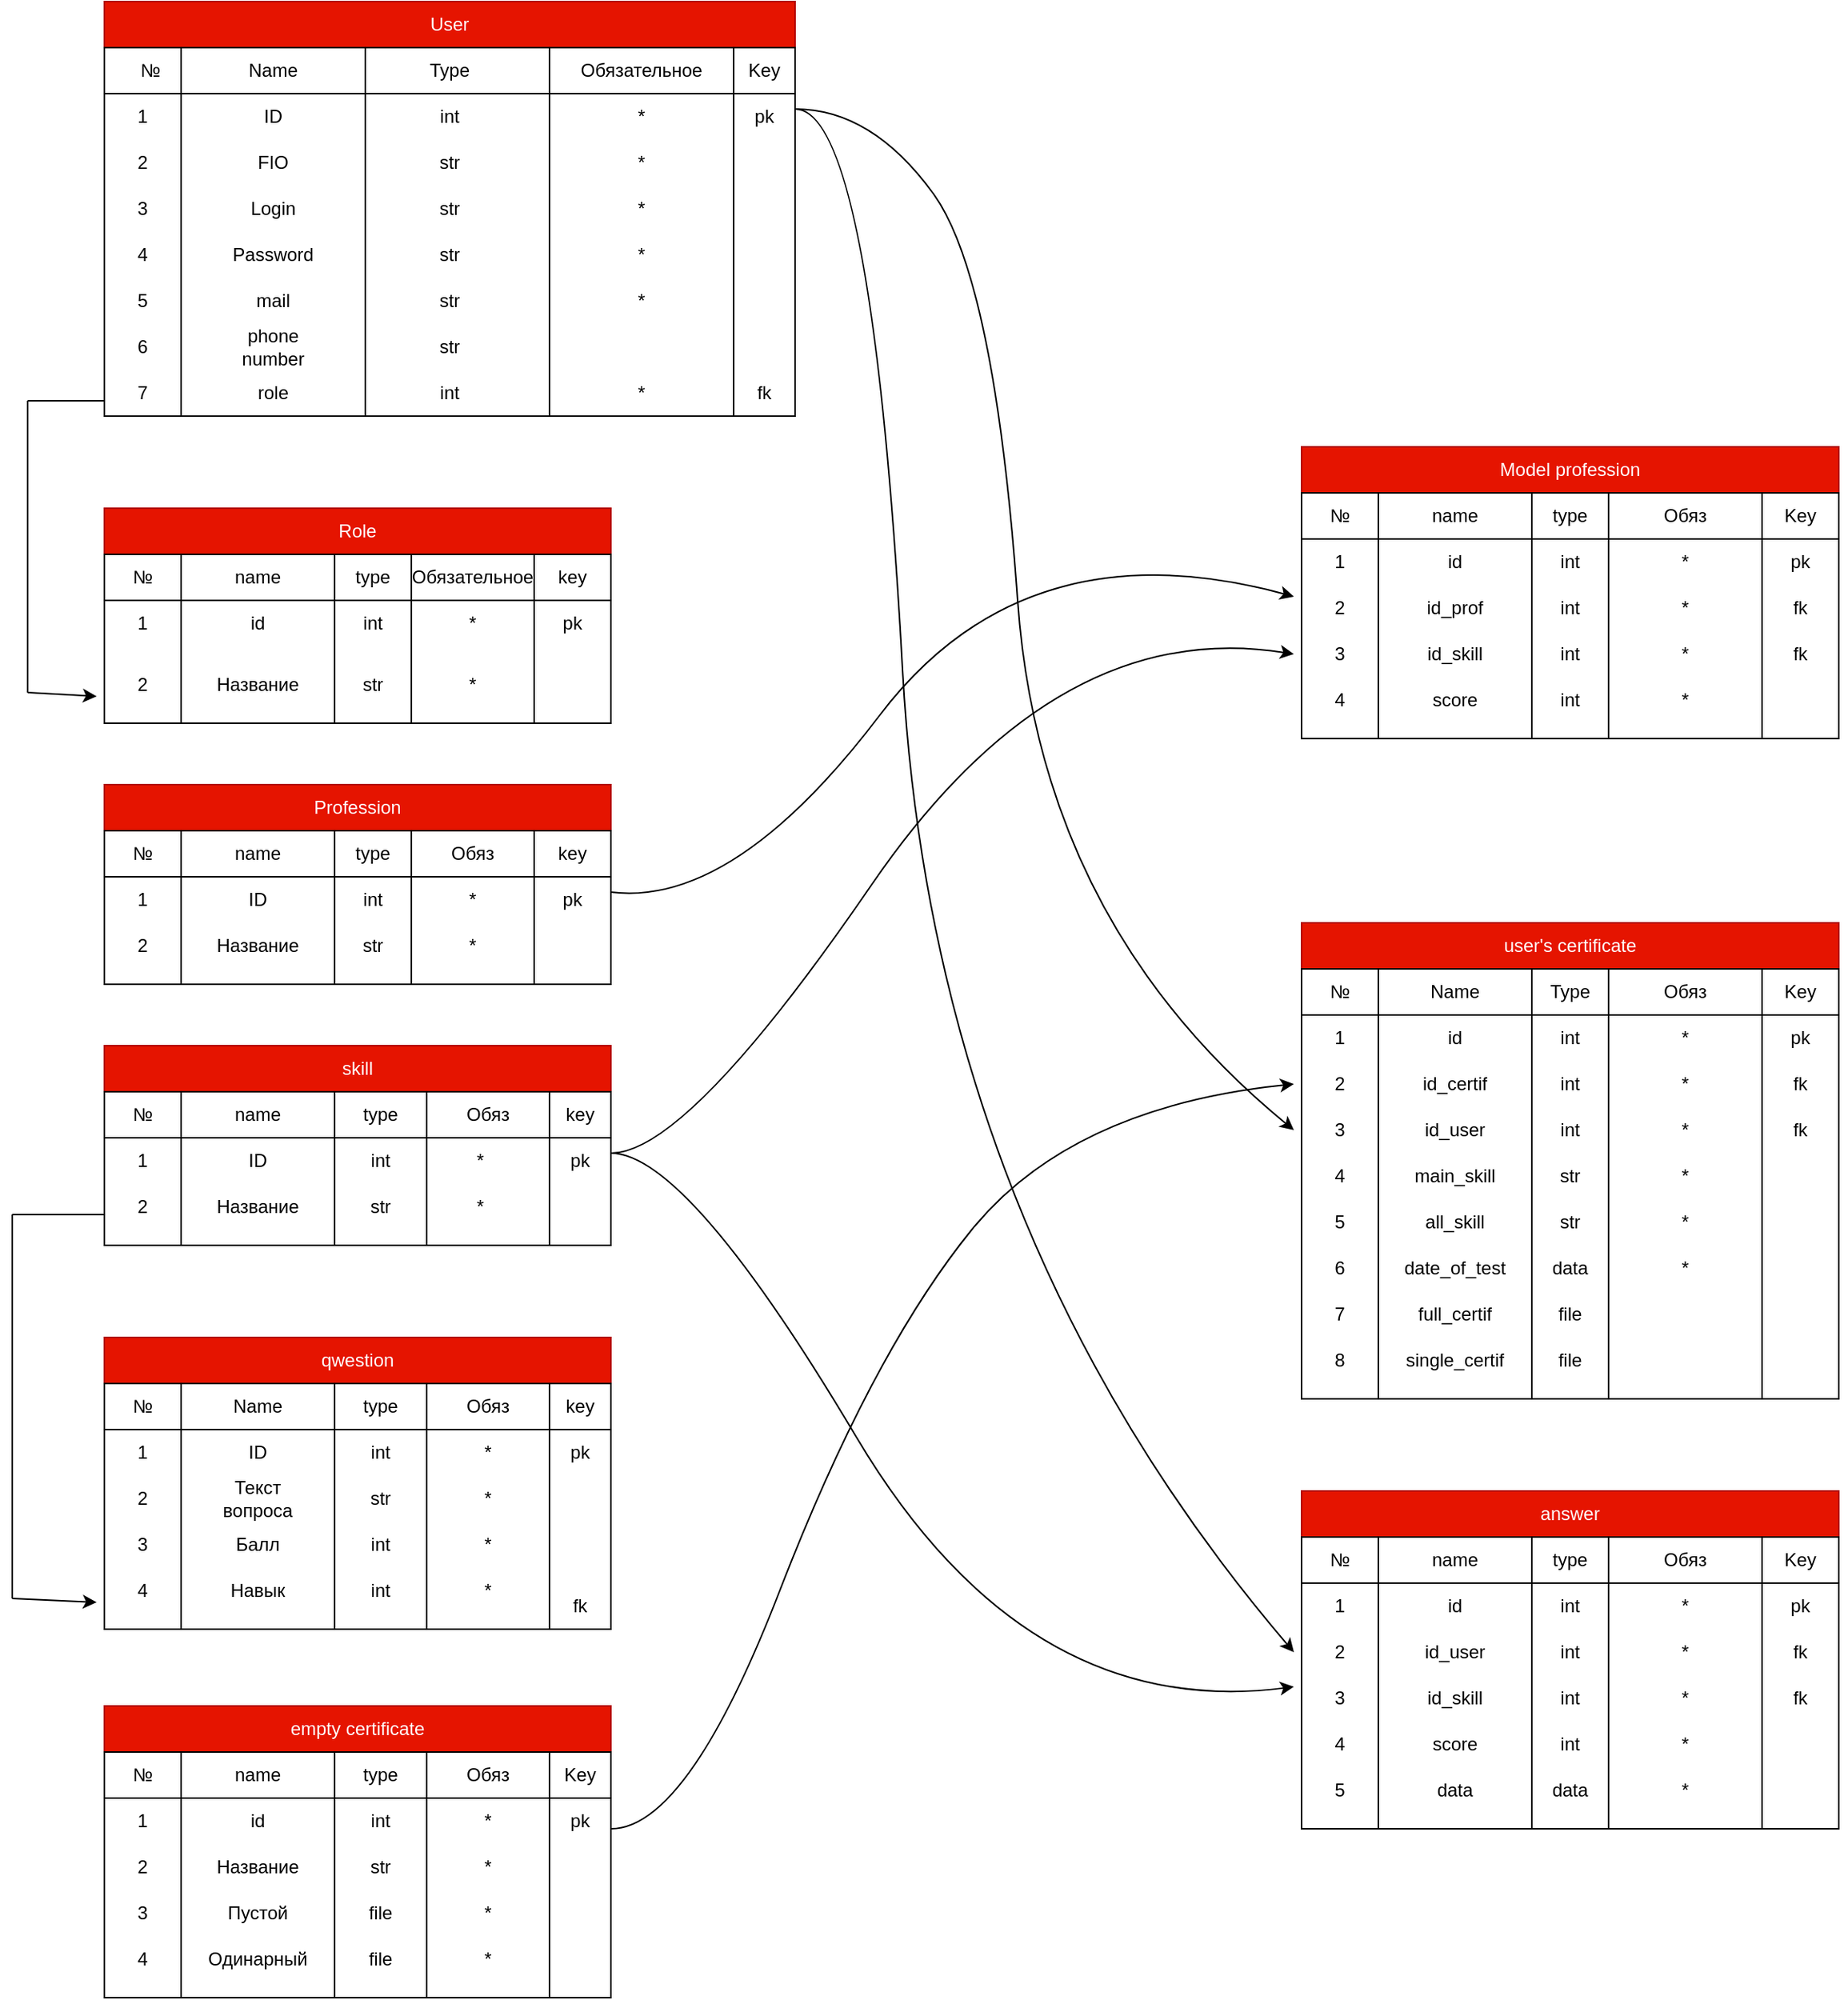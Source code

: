 <mxfile version="22.1.11" type="device">
  <diagram name="Страница — 1" id="9ZjMmAJ4pb4IOv6KHo1n">
    <mxGraphModel dx="2004" dy="1180" grid="1" gridSize="10" guides="1" tooltips="1" connect="1" arrows="1" fold="1" page="1" pageScale="1" pageWidth="827" pageHeight="1169" math="0" shadow="0">
      <root>
        <mxCell id="0" />
        <mxCell id="1" parent="0" />
        <mxCell id="47RMa1FKG2Ua39zHaWpR-36" value="User" style="rounded=0;whiteSpace=wrap;html=1;fillColor=#e51400;strokeColor=#B20000;fontColor=#ffffff;" vertex="1" parent="1">
          <mxGeometry x="70" y="30" width="450" height="30" as="geometry" />
        </mxCell>
        <mxCell id="47RMa1FKG2Ua39zHaWpR-37" value="" style="rounded=0;whiteSpace=wrap;html=1;" vertex="1" parent="1">
          <mxGeometry x="70" y="60" width="50" height="30" as="geometry" />
        </mxCell>
        <mxCell id="47RMa1FKG2Ua39zHaWpR-38" value="" style="rounded=0;whiteSpace=wrap;html=1;" vertex="1" parent="1">
          <mxGeometry x="120" y="60" width="120" height="30" as="geometry" />
        </mxCell>
        <mxCell id="47RMa1FKG2Ua39zHaWpR-39" value="" style="rounded=0;whiteSpace=wrap;html=1;" vertex="1" parent="1">
          <mxGeometry x="240" y="60" width="120" height="30" as="geometry" />
        </mxCell>
        <mxCell id="47RMa1FKG2Ua39zHaWpR-40" value="" style="rounded=0;whiteSpace=wrap;html=1;" vertex="1" parent="1">
          <mxGeometry x="360" y="60" width="120" height="30" as="geometry" />
        </mxCell>
        <mxCell id="47RMa1FKG2Ua39zHaWpR-41" value="" style="rounded=0;whiteSpace=wrap;html=1;" vertex="1" parent="1">
          <mxGeometry x="480" y="60" width="40" height="30" as="geometry" />
        </mxCell>
        <mxCell id="47RMa1FKG2Ua39zHaWpR-42" value="" style="rounded=0;whiteSpace=wrap;html=1;" vertex="1" parent="1">
          <mxGeometry x="70" y="90" width="50" height="210" as="geometry" />
        </mxCell>
        <mxCell id="47RMa1FKG2Ua39zHaWpR-43" value="" style="rounded=0;whiteSpace=wrap;html=1;" vertex="1" parent="1">
          <mxGeometry x="120" y="90" width="120" height="210" as="geometry" />
        </mxCell>
        <mxCell id="47RMa1FKG2Ua39zHaWpR-44" value="" style="rounded=0;whiteSpace=wrap;html=1;" vertex="1" parent="1">
          <mxGeometry x="240" y="90" width="120" height="210" as="geometry" />
        </mxCell>
        <mxCell id="47RMa1FKG2Ua39zHaWpR-45" value="" style="rounded=0;whiteSpace=wrap;html=1;" vertex="1" parent="1">
          <mxGeometry x="360" y="90" width="120" height="210" as="geometry" />
        </mxCell>
        <mxCell id="47RMa1FKG2Ua39zHaWpR-46" value="" style="rounded=0;whiteSpace=wrap;html=1;" vertex="1" parent="1">
          <mxGeometry x="480" y="90" width="40" height="210" as="geometry" />
        </mxCell>
        <mxCell id="47RMa1FKG2Ua39zHaWpR-47" value="№" style="text;html=1;strokeColor=none;fillColor=none;align=center;verticalAlign=middle;whiteSpace=wrap;rounded=0;" vertex="1" parent="1">
          <mxGeometry x="70" y="60" width="60" height="30" as="geometry" />
        </mxCell>
        <mxCell id="47RMa1FKG2Ua39zHaWpR-48" value="Name" style="text;html=1;strokeColor=none;fillColor=none;align=center;verticalAlign=middle;whiteSpace=wrap;rounded=0;" vertex="1" parent="1">
          <mxGeometry x="150" y="60" width="60" height="30" as="geometry" />
        </mxCell>
        <mxCell id="47RMa1FKG2Ua39zHaWpR-49" value="Type" style="text;html=1;strokeColor=none;fillColor=none;align=center;verticalAlign=middle;whiteSpace=wrap;rounded=0;" vertex="1" parent="1">
          <mxGeometry x="265" y="60" width="60" height="30" as="geometry" />
        </mxCell>
        <mxCell id="47RMa1FKG2Ua39zHaWpR-50" value="Обязательное" style="text;html=1;strokeColor=none;fillColor=none;align=center;verticalAlign=middle;whiteSpace=wrap;rounded=0;" vertex="1" parent="1">
          <mxGeometry x="390" y="60" width="60" height="30" as="geometry" />
        </mxCell>
        <mxCell id="47RMa1FKG2Ua39zHaWpR-51" value="1" style="text;html=1;strokeColor=none;fillColor=none;align=center;verticalAlign=middle;whiteSpace=wrap;rounded=0;" vertex="1" parent="1">
          <mxGeometry x="65" y="90" width="60" height="30" as="geometry" />
        </mxCell>
        <mxCell id="47RMa1FKG2Ua39zHaWpR-52" value="2" style="text;html=1;strokeColor=none;fillColor=none;align=center;verticalAlign=middle;whiteSpace=wrap;rounded=0;" vertex="1" parent="1">
          <mxGeometry x="65" y="120" width="60" height="30" as="geometry" />
        </mxCell>
        <mxCell id="47RMa1FKG2Ua39zHaWpR-53" value="3" style="text;html=1;strokeColor=none;fillColor=none;align=center;verticalAlign=middle;whiteSpace=wrap;rounded=0;" vertex="1" parent="1">
          <mxGeometry x="65" y="150" width="60" height="30" as="geometry" />
        </mxCell>
        <mxCell id="47RMa1FKG2Ua39zHaWpR-54" value="4" style="text;html=1;strokeColor=none;fillColor=none;align=center;verticalAlign=middle;whiteSpace=wrap;rounded=0;" vertex="1" parent="1">
          <mxGeometry x="65" y="180" width="60" height="30" as="geometry" />
        </mxCell>
        <mxCell id="47RMa1FKG2Ua39zHaWpR-55" value="5" style="text;html=1;strokeColor=none;fillColor=none;align=center;verticalAlign=middle;whiteSpace=wrap;rounded=0;" vertex="1" parent="1">
          <mxGeometry x="65" y="210" width="60" height="30" as="geometry" />
        </mxCell>
        <mxCell id="47RMa1FKG2Ua39zHaWpR-56" value="6" style="text;html=1;strokeColor=none;fillColor=none;align=center;verticalAlign=middle;whiteSpace=wrap;rounded=0;" vertex="1" parent="1">
          <mxGeometry x="65" y="240" width="60" height="30" as="geometry" />
        </mxCell>
        <mxCell id="47RMa1FKG2Ua39zHaWpR-57" value="7" style="text;html=1;strokeColor=none;fillColor=none;align=center;verticalAlign=middle;whiteSpace=wrap;rounded=0;" vertex="1" parent="1">
          <mxGeometry x="65" y="270" width="60" height="30" as="geometry" />
        </mxCell>
        <mxCell id="47RMa1FKG2Ua39zHaWpR-58" value="ID" style="text;html=1;strokeColor=none;fillColor=none;align=center;verticalAlign=middle;whiteSpace=wrap;rounded=0;" vertex="1" parent="1">
          <mxGeometry x="150" y="90" width="60" height="30" as="geometry" />
        </mxCell>
        <mxCell id="47RMa1FKG2Ua39zHaWpR-59" value="int" style="text;html=1;strokeColor=none;fillColor=none;align=center;verticalAlign=middle;whiteSpace=wrap;rounded=0;" vertex="1" parent="1">
          <mxGeometry x="265" y="90" width="60" height="30" as="geometry" />
        </mxCell>
        <mxCell id="47RMa1FKG2Ua39zHaWpR-61" value="Key" style="text;html=1;strokeColor=none;fillColor=none;align=center;verticalAlign=middle;whiteSpace=wrap;rounded=0;" vertex="1" parent="1">
          <mxGeometry x="470" y="60" width="60" height="30" as="geometry" />
        </mxCell>
        <mxCell id="47RMa1FKG2Ua39zHaWpR-62" value="str" style="text;html=1;strokeColor=none;fillColor=none;align=center;verticalAlign=middle;whiteSpace=wrap;rounded=0;" vertex="1" parent="1">
          <mxGeometry x="265" y="120" width="60" height="30" as="geometry" />
        </mxCell>
        <mxCell id="47RMa1FKG2Ua39zHaWpR-63" value="str" style="text;html=1;strokeColor=none;fillColor=none;align=center;verticalAlign=middle;whiteSpace=wrap;rounded=0;" vertex="1" parent="1">
          <mxGeometry x="265" y="150" width="60" height="30" as="geometry" />
        </mxCell>
        <mxCell id="47RMa1FKG2Ua39zHaWpR-64" value="str" style="text;html=1;strokeColor=none;fillColor=none;align=center;verticalAlign=middle;whiteSpace=wrap;rounded=0;" vertex="1" parent="1">
          <mxGeometry x="265" y="180" width="60" height="30" as="geometry" />
        </mxCell>
        <mxCell id="47RMa1FKG2Ua39zHaWpR-65" value="str" style="text;html=1;strokeColor=none;fillColor=none;align=center;verticalAlign=middle;whiteSpace=wrap;rounded=0;" vertex="1" parent="1">
          <mxGeometry x="265" y="210" width="60" height="30" as="geometry" />
        </mxCell>
        <mxCell id="47RMa1FKG2Ua39zHaWpR-66" value="int" style="text;html=1;strokeColor=none;fillColor=none;align=center;verticalAlign=middle;whiteSpace=wrap;rounded=0;" vertex="1" parent="1">
          <mxGeometry x="265" y="270" width="60" height="30" as="geometry" />
        </mxCell>
        <mxCell id="47RMa1FKG2Ua39zHaWpR-67" value="str" style="text;html=1;strokeColor=none;fillColor=none;align=center;verticalAlign=middle;whiteSpace=wrap;rounded=0;" vertex="1" parent="1">
          <mxGeometry x="265" y="240" width="60" height="30" as="geometry" />
        </mxCell>
        <mxCell id="47RMa1FKG2Ua39zHaWpR-68" value="FIO" style="text;html=1;strokeColor=none;fillColor=none;align=center;verticalAlign=middle;whiteSpace=wrap;rounded=0;" vertex="1" parent="1">
          <mxGeometry x="150" y="120" width="60" height="30" as="geometry" />
        </mxCell>
        <mxCell id="47RMa1FKG2Ua39zHaWpR-69" value="Login" style="text;html=1;strokeColor=none;fillColor=none;align=center;verticalAlign=middle;whiteSpace=wrap;rounded=0;" vertex="1" parent="1">
          <mxGeometry x="150" y="150" width="60" height="30" as="geometry" />
        </mxCell>
        <mxCell id="47RMa1FKG2Ua39zHaWpR-70" value="role" style="text;html=1;strokeColor=none;fillColor=none;align=center;verticalAlign=middle;whiteSpace=wrap;rounded=0;" vertex="1" parent="1">
          <mxGeometry x="150" y="270" width="60" height="30" as="geometry" />
        </mxCell>
        <mxCell id="47RMa1FKG2Ua39zHaWpR-71" value="Password" style="text;html=1;strokeColor=none;fillColor=none;align=center;verticalAlign=middle;whiteSpace=wrap;rounded=0;" vertex="1" parent="1">
          <mxGeometry x="150" y="180" width="60" height="30" as="geometry" />
        </mxCell>
        <mxCell id="47RMa1FKG2Ua39zHaWpR-72" value="mail" style="text;html=1;strokeColor=none;fillColor=none;align=center;verticalAlign=middle;whiteSpace=wrap;rounded=0;" vertex="1" parent="1">
          <mxGeometry x="150" y="210" width="60" height="30" as="geometry" />
        </mxCell>
        <mxCell id="47RMa1FKG2Ua39zHaWpR-73" value="phone number" style="text;html=1;strokeColor=none;fillColor=none;align=center;verticalAlign=middle;whiteSpace=wrap;rounded=0;" vertex="1" parent="1">
          <mxGeometry x="150" y="240" width="60" height="30" as="geometry" />
        </mxCell>
        <mxCell id="47RMa1FKG2Ua39zHaWpR-74" value="pk" style="text;html=1;strokeColor=none;fillColor=none;align=center;verticalAlign=middle;whiteSpace=wrap;rounded=0;" vertex="1" parent="1">
          <mxGeometry x="470" y="90" width="60" height="30" as="geometry" />
        </mxCell>
        <mxCell id="47RMa1FKG2Ua39zHaWpR-75" value="fk" style="text;html=1;strokeColor=none;fillColor=none;align=center;verticalAlign=middle;whiteSpace=wrap;rounded=0;" vertex="1" parent="1">
          <mxGeometry x="470" y="270" width="60" height="30" as="geometry" />
        </mxCell>
        <mxCell id="47RMa1FKG2Ua39zHaWpR-76" value="Role" style="rounded=0;whiteSpace=wrap;html=1;fillColor=#e51400;strokeColor=#B20000;fontColor=#ffffff;" vertex="1" parent="1">
          <mxGeometry x="70" y="360" width="330" height="30" as="geometry" />
        </mxCell>
        <mxCell id="47RMa1FKG2Ua39zHaWpR-77" value="№" style="rounded=0;whiteSpace=wrap;html=1;" vertex="1" parent="1">
          <mxGeometry x="70" y="390" width="50" height="30" as="geometry" />
        </mxCell>
        <mxCell id="47RMa1FKG2Ua39zHaWpR-80" value="name" style="rounded=0;whiteSpace=wrap;html=1;" vertex="1" parent="1">
          <mxGeometry x="120" y="390" width="100" height="30" as="geometry" />
        </mxCell>
        <mxCell id="47RMa1FKG2Ua39zHaWpR-81" value="type" style="rounded=0;whiteSpace=wrap;html=1;" vertex="1" parent="1">
          <mxGeometry x="220" y="390" width="50" height="30" as="geometry" />
        </mxCell>
        <mxCell id="47RMa1FKG2Ua39zHaWpR-82" value="key" style="rounded=0;whiteSpace=wrap;html=1;" vertex="1" parent="1">
          <mxGeometry x="350" y="390" width="50" height="30" as="geometry" />
        </mxCell>
        <mxCell id="47RMa1FKG2Ua39zHaWpR-83" value="" style="rounded=0;whiteSpace=wrap;html=1;" vertex="1" parent="1">
          <mxGeometry x="70" y="420" width="50" height="80" as="geometry" />
        </mxCell>
        <mxCell id="47RMa1FKG2Ua39zHaWpR-84" value="1" style="text;html=1;strokeColor=none;fillColor=none;align=center;verticalAlign=middle;whiteSpace=wrap;rounded=0;" vertex="1" parent="1">
          <mxGeometry x="65" y="420" width="60" height="30" as="geometry" />
        </mxCell>
        <mxCell id="47RMa1FKG2Ua39zHaWpR-85" value="2" style="text;html=1;strokeColor=none;fillColor=none;align=center;verticalAlign=middle;whiteSpace=wrap;rounded=0;" vertex="1" parent="1">
          <mxGeometry x="65" y="460" width="60" height="30" as="geometry" />
        </mxCell>
        <mxCell id="47RMa1FKG2Ua39zHaWpR-86" value="" style="rounded=0;whiteSpace=wrap;html=1;" vertex="1" parent="1">
          <mxGeometry x="120" y="420" width="100" height="80" as="geometry" />
        </mxCell>
        <mxCell id="47RMa1FKG2Ua39zHaWpR-87" value="" style="rounded=0;whiteSpace=wrap;html=1;" vertex="1" parent="1">
          <mxGeometry x="220" y="420" width="50" height="80" as="geometry" />
        </mxCell>
        <mxCell id="47RMa1FKG2Ua39zHaWpR-88" value="" style="rounded=0;whiteSpace=wrap;html=1;" vertex="1" parent="1">
          <mxGeometry x="350" y="420" width="50" height="80" as="geometry" />
        </mxCell>
        <mxCell id="47RMa1FKG2Ua39zHaWpR-89" value="Обязательное" style="rounded=0;whiteSpace=wrap;html=1;" vertex="1" parent="1">
          <mxGeometry x="270" y="390" width="80" height="30" as="geometry" />
        </mxCell>
        <mxCell id="47RMa1FKG2Ua39zHaWpR-90" value="" style="rounded=0;whiteSpace=wrap;html=1;" vertex="1" parent="1">
          <mxGeometry x="270" y="420" width="80" height="80" as="geometry" />
        </mxCell>
        <mxCell id="47RMa1FKG2Ua39zHaWpR-91" value="id" style="text;html=1;strokeColor=none;fillColor=none;align=center;verticalAlign=middle;whiteSpace=wrap;rounded=0;" vertex="1" parent="1">
          <mxGeometry x="140" y="420" width="60" height="30" as="geometry" />
        </mxCell>
        <mxCell id="47RMa1FKG2Ua39zHaWpR-92" value="Название" style="text;html=1;strokeColor=none;fillColor=none;align=center;verticalAlign=middle;whiteSpace=wrap;rounded=0;" vertex="1" parent="1">
          <mxGeometry x="140" y="460" width="60" height="30" as="geometry" />
        </mxCell>
        <mxCell id="47RMa1FKG2Ua39zHaWpR-93" value="int" style="text;html=1;strokeColor=none;fillColor=none;align=center;verticalAlign=middle;whiteSpace=wrap;rounded=0;" vertex="1" parent="1">
          <mxGeometry x="215" y="420" width="60" height="30" as="geometry" />
        </mxCell>
        <mxCell id="47RMa1FKG2Ua39zHaWpR-94" value="str" style="text;html=1;strokeColor=none;fillColor=none;align=center;verticalAlign=middle;whiteSpace=wrap;rounded=0;" vertex="1" parent="1">
          <mxGeometry x="215" y="460" width="60" height="30" as="geometry" />
        </mxCell>
        <mxCell id="47RMa1FKG2Ua39zHaWpR-95" value="pk" style="text;html=1;strokeColor=none;fillColor=none;align=center;verticalAlign=middle;whiteSpace=wrap;rounded=0;" vertex="1" parent="1">
          <mxGeometry x="345" y="420" width="60" height="30" as="geometry" />
        </mxCell>
        <mxCell id="47RMa1FKG2Ua39zHaWpR-96" value="" style="endArrow=none;html=1;rounded=0;" edge="1" parent="1">
          <mxGeometry width="50" height="50" relative="1" as="geometry">
            <mxPoint x="20" y="290" as="sourcePoint" />
            <mxPoint x="70" y="290" as="targetPoint" />
          </mxGeometry>
        </mxCell>
        <mxCell id="47RMa1FKG2Ua39zHaWpR-97" value="" style="endArrow=none;html=1;rounded=0;" edge="1" parent="1">
          <mxGeometry width="50" height="50" relative="1" as="geometry">
            <mxPoint x="20" y="480" as="sourcePoint" />
            <mxPoint x="20" y="290" as="targetPoint" />
          </mxGeometry>
        </mxCell>
        <mxCell id="47RMa1FKG2Ua39zHaWpR-101" value="Profession" style="rounded=0;whiteSpace=wrap;html=1;fillColor=#e51400;strokeColor=#B20000;fontColor=#ffffff;" vertex="1" parent="1">
          <mxGeometry x="70" y="540" width="330" height="30" as="geometry" />
        </mxCell>
        <mxCell id="47RMa1FKG2Ua39zHaWpR-102" value="№" style="rounded=0;whiteSpace=wrap;html=1;" vertex="1" parent="1">
          <mxGeometry x="70" y="570" width="50" height="30" as="geometry" />
        </mxCell>
        <mxCell id="47RMa1FKG2Ua39zHaWpR-103" value="name" style="rounded=0;whiteSpace=wrap;html=1;" vertex="1" parent="1">
          <mxGeometry x="120" y="570" width="100" height="30" as="geometry" />
        </mxCell>
        <mxCell id="47RMa1FKG2Ua39zHaWpR-104" value="type" style="rounded=0;whiteSpace=wrap;html=1;" vertex="1" parent="1">
          <mxGeometry x="220" y="570" width="50" height="30" as="geometry" />
        </mxCell>
        <mxCell id="47RMa1FKG2Ua39zHaWpR-105" value="Обяз" style="rounded=0;whiteSpace=wrap;html=1;" vertex="1" parent="1">
          <mxGeometry x="270" y="570" width="80" height="30" as="geometry" />
        </mxCell>
        <mxCell id="47RMa1FKG2Ua39zHaWpR-106" value="key" style="rounded=0;whiteSpace=wrap;html=1;" vertex="1" parent="1">
          <mxGeometry x="350" y="570" width="50" height="30" as="geometry" />
        </mxCell>
        <mxCell id="47RMa1FKG2Ua39zHaWpR-107" value="" style="rounded=0;whiteSpace=wrap;html=1;" vertex="1" parent="1">
          <mxGeometry x="70" y="600" width="50" height="70" as="geometry" />
        </mxCell>
        <mxCell id="47RMa1FKG2Ua39zHaWpR-108" value="" style="rounded=0;whiteSpace=wrap;html=1;" vertex="1" parent="1">
          <mxGeometry x="120" y="600" width="100" height="70" as="geometry" />
        </mxCell>
        <mxCell id="47RMa1FKG2Ua39zHaWpR-109" value="" style="rounded=0;whiteSpace=wrap;html=1;" vertex="1" parent="1">
          <mxGeometry x="220" y="600" width="50" height="70" as="geometry" />
        </mxCell>
        <mxCell id="47RMa1FKG2Ua39zHaWpR-110" value="" style="rounded=0;whiteSpace=wrap;html=1;" vertex="1" parent="1">
          <mxGeometry x="270" y="600" width="80" height="70" as="geometry" />
        </mxCell>
        <mxCell id="47RMa1FKG2Ua39zHaWpR-111" value="" style="rounded=0;whiteSpace=wrap;html=1;" vertex="1" parent="1">
          <mxGeometry x="350" y="600" width="50" height="70" as="geometry" />
        </mxCell>
        <mxCell id="47RMa1FKG2Ua39zHaWpR-112" value="1" style="text;html=1;strokeColor=none;fillColor=none;align=center;verticalAlign=middle;whiteSpace=wrap;rounded=0;" vertex="1" parent="1">
          <mxGeometry x="65" y="600" width="60" height="30" as="geometry" />
        </mxCell>
        <mxCell id="47RMa1FKG2Ua39zHaWpR-113" value="2" style="text;html=1;strokeColor=none;fillColor=none;align=center;verticalAlign=middle;whiteSpace=wrap;rounded=0;" vertex="1" parent="1">
          <mxGeometry x="65" y="630" width="60" height="30" as="geometry" />
        </mxCell>
        <mxCell id="47RMa1FKG2Ua39zHaWpR-114" value="ID" style="text;html=1;strokeColor=none;fillColor=none;align=center;verticalAlign=middle;whiteSpace=wrap;rounded=0;" vertex="1" parent="1">
          <mxGeometry x="140" y="600" width="60" height="30" as="geometry" />
        </mxCell>
        <mxCell id="47RMa1FKG2Ua39zHaWpR-115" value="int" style="text;html=1;strokeColor=none;fillColor=none;align=center;verticalAlign=middle;whiteSpace=wrap;rounded=0;" vertex="1" parent="1">
          <mxGeometry x="215" y="600" width="60" height="30" as="geometry" />
        </mxCell>
        <mxCell id="47RMa1FKG2Ua39zHaWpR-116" value="str" style="text;html=1;strokeColor=none;fillColor=none;align=center;verticalAlign=middle;whiteSpace=wrap;rounded=0;" vertex="1" parent="1">
          <mxGeometry x="215" y="630" width="60" height="30" as="geometry" />
        </mxCell>
        <mxCell id="47RMa1FKG2Ua39zHaWpR-117" value="pk" style="text;html=1;strokeColor=none;fillColor=none;align=center;verticalAlign=middle;whiteSpace=wrap;rounded=0;" vertex="1" parent="1">
          <mxGeometry x="345" y="600" width="60" height="30" as="geometry" />
        </mxCell>
        <mxCell id="47RMa1FKG2Ua39zHaWpR-118" value="Название" style="text;html=1;strokeColor=none;fillColor=none;align=center;verticalAlign=middle;whiteSpace=wrap;rounded=0;" vertex="1" parent="1">
          <mxGeometry x="140" y="630" width="60" height="30" as="geometry" />
        </mxCell>
        <mxCell id="47RMa1FKG2Ua39zHaWpR-119" value="skill" style="rounded=0;whiteSpace=wrap;html=1;fillColor=#e51400;fontColor=#ffffff;strokeColor=#B20000;" vertex="1" parent="1">
          <mxGeometry x="70" y="710" width="330" height="30" as="geometry" />
        </mxCell>
        <mxCell id="47RMa1FKG2Ua39zHaWpR-120" value="name" style="rounded=0;whiteSpace=wrap;html=1;" vertex="1" parent="1">
          <mxGeometry x="120" y="740" width="100" height="30" as="geometry" />
        </mxCell>
        <mxCell id="47RMa1FKG2Ua39zHaWpR-121" value="№" style="rounded=0;whiteSpace=wrap;html=1;" vertex="1" parent="1">
          <mxGeometry x="70" y="740" width="50" height="30" as="geometry" />
        </mxCell>
        <mxCell id="47RMa1FKG2Ua39zHaWpR-122" value="type" style="rounded=0;whiteSpace=wrap;html=1;" vertex="1" parent="1">
          <mxGeometry x="220" y="740" width="60" height="30" as="geometry" />
        </mxCell>
        <mxCell id="47RMa1FKG2Ua39zHaWpR-123" value="Обяз" style="rounded=0;whiteSpace=wrap;html=1;" vertex="1" parent="1">
          <mxGeometry x="280" y="740" width="80" height="30" as="geometry" />
        </mxCell>
        <mxCell id="47RMa1FKG2Ua39zHaWpR-124" value="key" style="rounded=0;whiteSpace=wrap;html=1;" vertex="1" parent="1">
          <mxGeometry x="360" y="740" width="40" height="30" as="geometry" />
        </mxCell>
        <mxCell id="47RMa1FKG2Ua39zHaWpR-125" value="" style="rounded=0;whiteSpace=wrap;html=1;" vertex="1" parent="1">
          <mxGeometry x="70" y="770" width="50" height="70" as="geometry" />
        </mxCell>
        <mxCell id="47RMa1FKG2Ua39zHaWpR-126" value="" style="rounded=0;whiteSpace=wrap;html=1;" vertex="1" parent="1">
          <mxGeometry x="120" y="770" width="100" height="70" as="geometry" />
        </mxCell>
        <mxCell id="47RMa1FKG2Ua39zHaWpR-127" value="" style="rounded=0;whiteSpace=wrap;html=1;" vertex="1" parent="1">
          <mxGeometry x="220" y="770" width="60" height="70" as="geometry" />
        </mxCell>
        <mxCell id="47RMa1FKG2Ua39zHaWpR-128" value="" style="rounded=0;whiteSpace=wrap;html=1;" vertex="1" parent="1">
          <mxGeometry x="280" y="770" width="80" height="70" as="geometry" />
        </mxCell>
        <mxCell id="47RMa1FKG2Ua39zHaWpR-129" value="" style="rounded=0;whiteSpace=wrap;html=1;" vertex="1" parent="1">
          <mxGeometry x="360" y="770" width="40" height="70" as="geometry" />
        </mxCell>
        <mxCell id="47RMa1FKG2Ua39zHaWpR-130" value="1" style="text;html=1;strokeColor=none;fillColor=none;align=center;verticalAlign=middle;whiteSpace=wrap;rounded=0;" vertex="1" parent="1">
          <mxGeometry x="65" y="770" width="60" height="30" as="geometry" />
        </mxCell>
        <mxCell id="47RMa1FKG2Ua39zHaWpR-131" value="2" style="text;html=1;strokeColor=none;fillColor=none;align=center;verticalAlign=middle;whiteSpace=wrap;rounded=0;" vertex="1" parent="1">
          <mxGeometry x="65" y="800" width="60" height="30" as="geometry" />
        </mxCell>
        <mxCell id="47RMa1FKG2Ua39zHaWpR-132" value="ID" style="text;html=1;strokeColor=none;fillColor=none;align=center;verticalAlign=middle;whiteSpace=wrap;rounded=0;" vertex="1" parent="1">
          <mxGeometry x="140" y="770" width="60" height="30" as="geometry" />
        </mxCell>
        <mxCell id="47RMa1FKG2Ua39zHaWpR-133" value="int" style="text;html=1;strokeColor=none;fillColor=none;align=center;verticalAlign=middle;whiteSpace=wrap;rounded=0;" vertex="1" parent="1">
          <mxGeometry x="220" y="770" width="60" height="30" as="geometry" />
        </mxCell>
        <mxCell id="47RMa1FKG2Ua39zHaWpR-134" value="pk" style="text;html=1;strokeColor=none;fillColor=none;align=center;verticalAlign=middle;whiteSpace=wrap;rounded=0;" vertex="1" parent="1">
          <mxGeometry x="350" y="770" width="60" height="30" as="geometry" />
        </mxCell>
        <mxCell id="47RMa1FKG2Ua39zHaWpR-135" value="str" style="text;html=1;strokeColor=none;fillColor=none;align=center;verticalAlign=middle;whiteSpace=wrap;rounded=0;" vertex="1" parent="1">
          <mxGeometry x="220" y="800" width="60" height="30" as="geometry" />
        </mxCell>
        <mxCell id="47RMa1FKG2Ua39zHaWpR-136" value="Название" style="text;html=1;strokeColor=none;fillColor=none;align=center;verticalAlign=middle;whiteSpace=wrap;rounded=0;" vertex="1" parent="1">
          <mxGeometry x="140" y="800" width="60" height="30" as="geometry" />
        </mxCell>
        <mxCell id="47RMa1FKG2Ua39zHaWpR-137" value="qwestion" style="rounded=0;whiteSpace=wrap;html=1;fillColor=#e51400;fontColor=#ffffff;strokeColor=#B20000;" vertex="1" parent="1">
          <mxGeometry x="70" y="900" width="330" height="30" as="geometry" />
        </mxCell>
        <mxCell id="47RMa1FKG2Ua39zHaWpR-138" value="№" style="rounded=0;whiteSpace=wrap;html=1;" vertex="1" parent="1">
          <mxGeometry x="70" y="930" width="50" height="30" as="geometry" />
        </mxCell>
        <mxCell id="47RMa1FKG2Ua39zHaWpR-139" value="Name" style="rounded=0;whiteSpace=wrap;html=1;" vertex="1" parent="1">
          <mxGeometry x="120" y="930" width="100" height="30" as="geometry" />
        </mxCell>
        <mxCell id="47RMa1FKG2Ua39zHaWpR-140" value="type" style="rounded=0;whiteSpace=wrap;html=1;" vertex="1" parent="1">
          <mxGeometry x="220" y="930" width="60" height="30" as="geometry" />
        </mxCell>
        <mxCell id="47RMa1FKG2Ua39zHaWpR-141" value="Обяз" style="rounded=0;whiteSpace=wrap;html=1;" vertex="1" parent="1">
          <mxGeometry x="280" y="930" width="80" height="30" as="geometry" />
        </mxCell>
        <mxCell id="47RMa1FKG2Ua39zHaWpR-142" value="key" style="rounded=0;whiteSpace=wrap;html=1;" vertex="1" parent="1">
          <mxGeometry x="360" y="930" width="40" height="30" as="geometry" />
        </mxCell>
        <mxCell id="47RMa1FKG2Ua39zHaWpR-143" value="" style="rounded=0;whiteSpace=wrap;html=1;" vertex="1" parent="1">
          <mxGeometry x="70" y="960" width="50" height="130" as="geometry" />
        </mxCell>
        <mxCell id="47RMa1FKG2Ua39zHaWpR-144" value="" style="rounded=0;whiteSpace=wrap;html=1;" vertex="1" parent="1">
          <mxGeometry x="120" y="960" width="100" height="130" as="geometry" />
        </mxCell>
        <mxCell id="47RMa1FKG2Ua39zHaWpR-145" value="" style="rounded=0;whiteSpace=wrap;html=1;" vertex="1" parent="1">
          <mxGeometry x="220" y="960" width="60" height="130" as="geometry" />
        </mxCell>
        <mxCell id="47RMa1FKG2Ua39zHaWpR-146" value="" style="rounded=0;whiteSpace=wrap;html=1;" vertex="1" parent="1">
          <mxGeometry x="280" y="960" width="80" height="130" as="geometry" />
        </mxCell>
        <mxCell id="47RMa1FKG2Ua39zHaWpR-147" value="" style="rounded=0;whiteSpace=wrap;html=1;" vertex="1" parent="1">
          <mxGeometry x="360" y="960" width="40" height="130" as="geometry" />
        </mxCell>
        <mxCell id="47RMa1FKG2Ua39zHaWpR-148" value="1" style="text;html=1;strokeColor=none;fillColor=none;align=center;verticalAlign=middle;whiteSpace=wrap;rounded=0;" vertex="1" parent="1">
          <mxGeometry x="65" y="960" width="60" height="30" as="geometry" />
        </mxCell>
        <mxCell id="47RMa1FKG2Ua39zHaWpR-149" value="2" style="text;html=1;strokeColor=none;fillColor=none;align=center;verticalAlign=middle;whiteSpace=wrap;rounded=0;" vertex="1" parent="1">
          <mxGeometry x="65" y="990" width="60" height="30" as="geometry" />
        </mxCell>
        <mxCell id="47RMa1FKG2Ua39zHaWpR-150" value="3" style="text;html=1;strokeColor=none;fillColor=none;align=center;verticalAlign=middle;whiteSpace=wrap;rounded=0;" vertex="1" parent="1">
          <mxGeometry x="65" y="1020" width="60" height="30" as="geometry" />
        </mxCell>
        <mxCell id="47RMa1FKG2Ua39zHaWpR-151" value="4" style="text;html=1;strokeColor=none;fillColor=none;align=center;verticalAlign=middle;whiteSpace=wrap;rounded=0;" vertex="1" parent="1">
          <mxGeometry x="65" y="1050" width="60" height="30" as="geometry" />
        </mxCell>
        <mxCell id="47RMa1FKG2Ua39zHaWpR-152" value="ID" style="text;html=1;strokeColor=none;fillColor=none;align=center;verticalAlign=middle;whiteSpace=wrap;rounded=0;" vertex="1" parent="1">
          <mxGeometry x="140" y="960" width="60" height="30" as="geometry" />
        </mxCell>
        <mxCell id="47RMa1FKG2Ua39zHaWpR-153" value="Текст вопроса" style="text;html=1;strokeColor=none;fillColor=none;align=center;verticalAlign=middle;whiteSpace=wrap;rounded=0;" vertex="1" parent="1">
          <mxGeometry x="140" y="990" width="60" height="30" as="geometry" />
        </mxCell>
        <mxCell id="47RMa1FKG2Ua39zHaWpR-154" value="Балл" style="text;html=1;strokeColor=none;fillColor=none;align=center;verticalAlign=middle;whiteSpace=wrap;rounded=0;" vertex="1" parent="1">
          <mxGeometry x="140" y="1020" width="60" height="30" as="geometry" />
        </mxCell>
        <mxCell id="47RMa1FKG2Ua39zHaWpR-155" value="Навык" style="text;html=1;strokeColor=none;fillColor=none;align=center;verticalAlign=middle;whiteSpace=wrap;rounded=0;" vertex="1" parent="1">
          <mxGeometry x="140" y="1050" width="60" height="30" as="geometry" />
        </mxCell>
        <mxCell id="47RMa1FKG2Ua39zHaWpR-156" value="int" style="text;html=1;strokeColor=none;fillColor=none;align=center;verticalAlign=middle;whiteSpace=wrap;rounded=0;" vertex="1" parent="1">
          <mxGeometry x="220" y="960" width="60" height="30" as="geometry" />
        </mxCell>
        <mxCell id="47RMa1FKG2Ua39zHaWpR-157" value="str" style="text;html=1;strokeColor=none;fillColor=none;align=center;verticalAlign=middle;whiteSpace=wrap;rounded=0;" vertex="1" parent="1">
          <mxGeometry x="220" y="990" width="60" height="30" as="geometry" />
        </mxCell>
        <mxCell id="47RMa1FKG2Ua39zHaWpR-158" value="int" style="text;html=1;strokeColor=none;fillColor=none;align=center;verticalAlign=middle;whiteSpace=wrap;rounded=0;" vertex="1" parent="1">
          <mxGeometry x="220" y="1020" width="60" height="30" as="geometry" />
        </mxCell>
        <mxCell id="47RMa1FKG2Ua39zHaWpR-159" value="int" style="text;html=1;strokeColor=none;fillColor=none;align=center;verticalAlign=middle;whiteSpace=wrap;rounded=0;" vertex="1" parent="1">
          <mxGeometry x="220" y="1050" width="60" height="30" as="geometry" />
        </mxCell>
        <mxCell id="47RMa1FKG2Ua39zHaWpR-160" value="pk" style="text;html=1;strokeColor=none;fillColor=none;align=center;verticalAlign=middle;whiteSpace=wrap;rounded=0;" vertex="1" parent="1">
          <mxGeometry x="350" y="960" width="60" height="30" as="geometry" />
        </mxCell>
        <mxCell id="47RMa1FKG2Ua39zHaWpR-161" value="fk" style="text;html=1;strokeColor=none;fillColor=none;align=center;verticalAlign=middle;whiteSpace=wrap;rounded=0;" vertex="1" parent="1">
          <mxGeometry x="350" y="1060" width="60" height="30" as="geometry" />
        </mxCell>
        <mxCell id="47RMa1FKG2Ua39zHaWpR-162" value="" style="endArrow=classic;html=1;rounded=0;entryX=0;entryY=0.75;entryDx=0;entryDy=0;" edge="1" parent="1" target="47RMa1FKG2Ua39zHaWpR-85">
          <mxGeometry width="50" height="50" relative="1" as="geometry">
            <mxPoint x="20" y="480" as="sourcePoint" />
            <mxPoint x="70" y="430" as="targetPoint" />
          </mxGeometry>
        </mxCell>
        <mxCell id="47RMa1FKG2Ua39zHaWpR-163" value="" style="endArrow=none;html=1;rounded=0;" edge="1" parent="1">
          <mxGeometry width="50" height="50" relative="1" as="geometry">
            <mxPoint x="10" y="820" as="sourcePoint" />
            <mxPoint x="70" y="820" as="targetPoint" />
          </mxGeometry>
        </mxCell>
        <mxCell id="47RMa1FKG2Ua39zHaWpR-164" value="" style="endArrow=none;html=1;rounded=0;" edge="1" parent="1">
          <mxGeometry width="50" height="50" relative="1" as="geometry">
            <mxPoint x="10" y="1070" as="sourcePoint" />
            <mxPoint x="10" y="820" as="targetPoint" />
          </mxGeometry>
        </mxCell>
        <mxCell id="47RMa1FKG2Ua39zHaWpR-165" value="" style="endArrow=classic;html=1;rounded=0;entryX=0;entryY=0.75;entryDx=0;entryDy=0;" edge="1" parent="1" target="47RMa1FKG2Ua39zHaWpR-151">
          <mxGeometry width="50" height="50" relative="1" as="geometry">
            <mxPoint x="10" y="1070" as="sourcePoint" />
            <mxPoint x="60" y="1020" as="targetPoint" />
          </mxGeometry>
        </mxCell>
        <mxCell id="47RMa1FKG2Ua39zHaWpR-166" value="empty certificate" style="rounded=0;whiteSpace=wrap;html=1;fillColor=#e51400;fontColor=#ffffff;strokeColor=#B20000;" vertex="1" parent="1">
          <mxGeometry x="70" y="1140" width="330" height="30" as="geometry" />
        </mxCell>
        <mxCell id="47RMa1FKG2Ua39zHaWpR-167" value="№" style="rounded=0;whiteSpace=wrap;html=1;" vertex="1" parent="1">
          <mxGeometry x="70" y="1170" width="50" height="30" as="geometry" />
        </mxCell>
        <mxCell id="47RMa1FKG2Ua39zHaWpR-168" value="name" style="rounded=0;whiteSpace=wrap;html=1;" vertex="1" parent="1">
          <mxGeometry x="120" y="1170" width="100" height="30" as="geometry" />
        </mxCell>
        <mxCell id="47RMa1FKG2Ua39zHaWpR-170" value="type" style="rounded=0;whiteSpace=wrap;html=1;" vertex="1" parent="1">
          <mxGeometry x="220" y="1170" width="60" height="30" as="geometry" />
        </mxCell>
        <mxCell id="47RMa1FKG2Ua39zHaWpR-171" value="Обяз" style="rounded=0;whiteSpace=wrap;html=1;" vertex="1" parent="1">
          <mxGeometry x="280" y="1170" width="80" height="30" as="geometry" />
        </mxCell>
        <mxCell id="47RMa1FKG2Ua39zHaWpR-172" value="Key" style="rounded=0;whiteSpace=wrap;html=1;" vertex="1" parent="1">
          <mxGeometry x="360" y="1170" width="40" height="30" as="geometry" />
        </mxCell>
        <mxCell id="47RMa1FKG2Ua39zHaWpR-173" value="" style="rounded=0;whiteSpace=wrap;html=1;" vertex="1" parent="1">
          <mxGeometry x="70" y="1200" width="50" height="130" as="geometry" />
        </mxCell>
        <mxCell id="47RMa1FKG2Ua39zHaWpR-174" value="" style="rounded=0;whiteSpace=wrap;html=1;" vertex="1" parent="1">
          <mxGeometry x="120" y="1200" width="100" height="130" as="geometry" />
        </mxCell>
        <mxCell id="47RMa1FKG2Ua39zHaWpR-175" value="" style="rounded=0;whiteSpace=wrap;html=1;" vertex="1" parent="1">
          <mxGeometry x="220" y="1200" width="60" height="130" as="geometry" />
        </mxCell>
        <mxCell id="47RMa1FKG2Ua39zHaWpR-176" value="" style="rounded=0;whiteSpace=wrap;html=1;" vertex="1" parent="1">
          <mxGeometry x="280" y="1200" width="80" height="130" as="geometry" />
        </mxCell>
        <mxCell id="47RMa1FKG2Ua39zHaWpR-177" value="" style="rounded=0;whiteSpace=wrap;html=1;" vertex="1" parent="1">
          <mxGeometry x="360" y="1200" width="40" height="130" as="geometry" />
        </mxCell>
        <mxCell id="47RMa1FKG2Ua39zHaWpR-178" value="1" style="text;html=1;strokeColor=none;fillColor=none;align=center;verticalAlign=middle;whiteSpace=wrap;rounded=0;" vertex="1" parent="1">
          <mxGeometry x="65" y="1200" width="60" height="30" as="geometry" />
        </mxCell>
        <mxCell id="47RMa1FKG2Ua39zHaWpR-179" value="2" style="text;html=1;strokeColor=none;fillColor=none;align=center;verticalAlign=middle;whiteSpace=wrap;rounded=0;" vertex="1" parent="1">
          <mxGeometry x="65" y="1230" width="60" height="30" as="geometry" />
        </mxCell>
        <mxCell id="47RMa1FKG2Ua39zHaWpR-180" value="3" style="text;html=1;strokeColor=none;fillColor=none;align=center;verticalAlign=middle;whiteSpace=wrap;rounded=0;" vertex="1" parent="1">
          <mxGeometry x="65" y="1260" width="60" height="30" as="geometry" />
        </mxCell>
        <mxCell id="47RMa1FKG2Ua39zHaWpR-181" value="4" style="text;html=1;strokeColor=none;fillColor=none;align=center;verticalAlign=middle;whiteSpace=wrap;rounded=0;" vertex="1" parent="1">
          <mxGeometry x="65" y="1290" width="60" height="30" as="geometry" />
        </mxCell>
        <mxCell id="47RMa1FKG2Ua39zHaWpR-182" value="pk" style="text;html=1;strokeColor=none;fillColor=none;align=center;verticalAlign=middle;whiteSpace=wrap;rounded=0;" vertex="1" parent="1">
          <mxGeometry x="350" y="1200" width="60" height="30" as="geometry" />
        </mxCell>
        <mxCell id="47RMa1FKG2Ua39zHaWpR-183" value="id" style="text;html=1;strokeColor=none;fillColor=none;align=center;verticalAlign=middle;whiteSpace=wrap;rounded=0;" vertex="1" parent="1">
          <mxGeometry x="140" y="1200" width="60" height="30" as="geometry" />
        </mxCell>
        <mxCell id="47RMa1FKG2Ua39zHaWpR-184" value="Название" style="text;html=1;strokeColor=none;fillColor=none;align=center;verticalAlign=middle;whiteSpace=wrap;rounded=0;" vertex="1" parent="1">
          <mxGeometry x="140" y="1230" width="60" height="30" as="geometry" />
        </mxCell>
        <mxCell id="47RMa1FKG2Ua39zHaWpR-185" value="Пустой" style="text;html=1;strokeColor=none;fillColor=none;align=center;verticalAlign=middle;whiteSpace=wrap;rounded=0;" vertex="1" parent="1">
          <mxGeometry x="140" y="1260" width="60" height="30" as="geometry" />
        </mxCell>
        <mxCell id="47RMa1FKG2Ua39zHaWpR-186" value="Одинарный" style="text;html=1;strokeColor=none;fillColor=none;align=center;verticalAlign=middle;whiteSpace=wrap;rounded=0;" vertex="1" parent="1">
          <mxGeometry x="140" y="1290" width="60" height="30" as="geometry" />
        </mxCell>
        <mxCell id="47RMa1FKG2Ua39zHaWpR-187" value="int" style="text;html=1;strokeColor=none;fillColor=none;align=center;verticalAlign=middle;whiteSpace=wrap;rounded=0;" vertex="1" parent="1">
          <mxGeometry x="220" y="1200" width="60" height="30" as="geometry" />
        </mxCell>
        <mxCell id="47RMa1FKG2Ua39zHaWpR-188" value="str" style="text;html=1;strokeColor=none;fillColor=none;align=center;verticalAlign=middle;whiteSpace=wrap;rounded=0;" vertex="1" parent="1">
          <mxGeometry x="220" y="1230" width="60" height="30" as="geometry" />
        </mxCell>
        <mxCell id="47RMa1FKG2Ua39zHaWpR-189" value="file" style="text;html=1;strokeColor=none;fillColor=none;align=center;verticalAlign=middle;whiteSpace=wrap;rounded=0;" vertex="1" parent="1">
          <mxGeometry x="220" y="1260" width="60" height="30" as="geometry" />
        </mxCell>
        <mxCell id="47RMa1FKG2Ua39zHaWpR-190" value="file" style="text;html=1;strokeColor=none;fillColor=none;align=center;verticalAlign=middle;whiteSpace=wrap;rounded=0;" vertex="1" parent="1">
          <mxGeometry x="220" y="1290" width="60" height="30" as="geometry" />
        </mxCell>
        <mxCell id="47RMa1FKG2Ua39zHaWpR-191" value="Model profession" style="rounded=0;whiteSpace=wrap;html=1;fillColor=#e51400;fontColor=#ffffff;strokeColor=#B20000;" vertex="1" parent="1">
          <mxGeometry x="850" y="320" width="350" height="30" as="geometry" />
        </mxCell>
        <mxCell id="47RMa1FKG2Ua39zHaWpR-192" value="№" style="rounded=0;whiteSpace=wrap;html=1;" vertex="1" parent="1">
          <mxGeometry x="850" y="350" width="50" height="30" as="geometry" />
        </mxCell>
        <mxCell id="47RMa1FKG2Ua39zHaWpR-193" value="name" style="rounded=0;whiteSpace=wrap;html=1;" vertex="1" parent="1">
          <mxGeometry x="900" y="350" width="100" height="30" as="geometry" />
        </mxCell>
        <mxCell id="47RMa1FKG2Ua39zHaWpR-194" value="type" style="rounded=0;whiteSpace=wrap;html=1;" vertex="1" parent="1">
          <mxGeometry x="1000" y="350" width="50" height="30" as="geometry" />
        </mxCell>
        <mxCell id="47RMa1FKG2Ua39zHaWpR-195" value="Обяз" style="rounded=0;whiteSpace=wrap;html=1;" vertex="1" parent="1">
          <mxGeometry x="1050" y="350" width="100" height="30" as="geometry" />
        </mxCell>
        <mxCell id="47RMa1FKG2Ua39zHaWpR-196" value="Key" style="rounded=0;whiteSpace=wrap;html=1;" vertex="1" parent="1">
          <mxGeometry x="1150" y="350" width="50" height="30" as="geometry" />
        </mxCell>
        <mxCell id="47RMa1FKG2Ua39zHaWpR-197" value="" style="rounded=0;whiteSpace=wrap;html=1;" vertex="1" parent="1">
          <mxGeometry x="850" y="380" width="50" height="130" as="geometry" />
        </mxCell>
        <mxCell id="47RMa1FKG2Ua39zHaWpR-198" value="" style="rounded=0;whiteSpace=wrap;html=1;" vertex="1" parent="1">
          <mxGeometry x="900" y="380" width="100" height="130" as="geometry" />
        </mxCell>
        <mxCell id="47RMa1FKG2Ua39zHaWpR-199" value="" style="rounded=0;whiteSpace=wrap;html=1;" vertex="1" parent="1">
          <mxGeometry x="1000" y="380" width="50" height="130" as="geometry" />
        </mxCell>
        <mxCell id="47RMa1FKG2Ua39zHaWpR-200" value="" style="rounded=0;whiteSpace=wrap;html=1;" vertex="1" parent="1">
          <mxGeometry x="1050" y="380" width="100" height="130" as="geometry" />
        </mxCell>
        <mxCell id="47RMa1FKG2Ua39zHaWpR-201" value="" style="rounded=0;whiteSpace=wrap;html=1;" vertex="1" parent="1">
          <mxGeometry x="1150" y="380" width="50" height="130" as="geometry" />
        </mxCell>
        <mxCell id="47RMa1FKG2Ua39zHaWpR-202" value="1" style="text;html=1;strokeColor=none;fillColor=none;align=center;verticalAlign=middle;whiteSpace=wrap;rounded=0;" vertex="1" parent="1">
          <mxGeometry x="845" y="380" width="60" height="30" as="geometry" />
        </mxCell>
        <mxCell id="47RMa1FKG2Ua39zHaWpR-203" value="2" style="text;html=1;strokeColor=none;fillColor=none;align=center;verticalAlign=middle;whiteSpace=wrap;rounded=0;" vertex="1" parent="1">
          <mxGeometry x="845" y="410" width="60" height="30" as="geometry" />
        </mxCell>
        <mxCell id="47RMa1FKG2Ua39zHaWpR-204" value="3" style="text;html=1;strokeColor=none;fillColor=none;align=center;verticalAlign=middle;whiteSpace=wrap;rounded=0;" vertex="1" parent="1">
          <mxGeometry x="845" y="440" width="60" height="30" as="geometry" />
        </mxCell>
        <mxCell id="47RMa1FKG2Ua39zHaWpR-205" value="4" style="text;html=1;strokeColor=none;fillColor=none;align=center;verticalAlign=middle;whiteSpace=wrap;rounded=0;" vertex="1" parent="1">
          <mxGeometry x="845" y="470" width="60" height="30" as="geometry" />
        </mxCell>
        <mxCell id="47RMa1FKG2Ua39zHaWpR-206" value="id" style="text;html=1;strokeColor=none;fillColor=none;align=center;verticalAlign=middle;whiteSpace=wrap;rounded=0;" vertex="1" parent="1">
          <mxGeometry x="920" y="380" width="60" height="30" as="geometry" />
        </mxCell>
        <mxCell id="47RMa1FKG2Ua39zHaWpR-207" value="id_prof" style="text;html=1;strokeColor=none;fillColor=none;align=center;verticalAlign=middle;whiteSpace=wrap;rounded=0;" vertex="1" parent="1">
          <mxGeometry x="920" y="410" width="60" height="30" as="geometry" />
        </mxCell>
        <mxCell id="47RMa1FKG2Ua39zHaWpR-208" value="id_skill" style="text;html=1;strokeColor=none;fillColor=none;align=center;verticalAlign=middle;whiteSpace=wrap;rounded=0;" vertex="1" parent="1">
          <mxGeometry x="920" y="440" width="60" height="30" as="geometry" />
        </mxCell>
        <mxCell id="47RMa1FKG2Ua39zHaWpR-209" value="score" style="text;html=1;strokeColor=none;fillColor=none;align=center;verticalAlign=middle;whiteSpace=wrap;rounded=0;" vertex="1" parent="1">
          <mxGeometry x="920" y="470" width="60" height="30" as="geometry" />
        </mxCell>
        <mxCell id="47RMa1FKG2Ua39zHaWpR-210" value="int" style="text;html=1;strokeColor=none;fillColor=none;align=center;verticalAlign=middle;whiteSpace=wrap;rounded=0;" vertex="1" parent="1">
          <mxGeometry x="995" y="380" width="60" height="30" as="geometry" />
        </mxCell>
        <mxCell id="47RMa1FKG2Ua39zHaWpR-211" value="int" style="text;html=1;strokeColor=none;fillColor=none;align=center;verticalAlign=middle;whiteSpace=wrap;rounded=0;" vertex="1" parent="1">
          <mxGeometry x="995" y="410" width="60" height="30" as="geometry" />
        </mxCell>
        <mxCell id="47RMa1FKG2Ua39zHaWpR-212" value="int" style="text;html=1;strokeColor=none;fillColor=none;align=center;verticalAlign=middle;whiteSpace=wrap;rounded=0;" vertex="1" parent="1">
          <mxGeometry x="995" y="440" width="60" height="30" as="geometry" />
        </mxCell>
        <mxCell id="47RMa1FKG2Ua39zHaWpR-213" value="int" style="text;html=1;strokeColor=none;fillColor=none;align=center;verticalAlign=middle;whiteSpace=wrap;rounded=0;" vertex="1" parent="1">
          <mxGeometry x="995" y="470" width="60" height="30" as="geometry" />
        </mxCell>
        <mxCell id="47RMa1FKG2Ua39zHaWpR-214" value="pk" style="text;html=1;strokeColor=none;fillColor=none;align=center;verticalAlign=middle;whiteSpace=wrap;rounded=0;" vertex="1" parent="1">
          <mxGeometry x="1145" y="380" width="60" height="30" as="geometry" />
        </mxCell>
        <mxCell id="47RMa1FKG2Ua39zHaWpR-215" value="fk" style="text;html=1;strokeColor=none;fillColor=none;align=center;verticalAlign=middle;whiteSpace=wrap;rounded=0;" vertex="1" parent="1">
          <mxGeometry x="1145" y="410" width="60" height="30" as="geometry" />
        </mxCell>
        <mxCell id="47RMa1FKG2Ua39zHaWpR-216" value="fk" style="text;html=1;strokeColor=none;fillColor=none;align=center;verticalAlign=middle;whiteSpace=wrap;rounded=0;" vertex="1" parent="1">
          <mxGeometry x="1145" y="440" width="60" height="30" as="geometry" />
        </mxCell>
        <mxCell id="47RMa1FKG2Ua39zHaWpR-217" value="user&#39;s certificate" style="rounded=0;whiteSpace=wrap;html=1;fillColor=#e51400;fontColor=#ffffff;strokeColor=#B20000;" vertex="1" parent="1">
          <mxGeometry x="850" y="630" width="350" height="30" as="geometry" />
        </mxCell>
        <mxCell id="47RMa1FKG2Ua39zHaWpR-218" value="№" style="rounded=0;whiteSpace=wrap;html=1;" vertex="1" parent="1">
          <mxGeometry x="850" y="660" width="50" height="30" as="geometry" />
        </mxCell>
        <mxCell id="47RMa1FKG2Ua39zHaWpR-219" value="Name" style="rounded=0;whiteSpace=wrap;html=1;" vertex="1" parent="1">
          <mxGeometry x="900" y="660" width="100" height="30" as="geometry" />
        </mxCell>
        <mxCell id="47RMa1FKG2Ua39zHaWpR-220" value="Type" style="rounded=0;whiteSpace=wrap;html=1;" vertex="1" parent="1">
          <mxGeometry x="1000" y="660" width="50" height="30" as="geometry" />
        </mxCell>
        <mxCell id="47RMa1FKG2Ua39zHaWpR-221" value="Обяз" style="rounded=0;whiteSpace=wrap;html=1;" vertex="1" parent="1">
          <mxGeometry x="1050" y="660" width="100" height="30" as="geometry" />
        </mxCell>
        <mxCell id="47RMa1FKG2Ua39zHaWpR-222" value="Key" style="rounded=0;whiteSpace=wrap;html=1;" vertex="1" parent="1">
          <mxGeometry x="1150" y="660" width="50" height="30" as="geometry" />
        </mxCell>
        <mxCell id="47RMa1FKG2Ua39zHaWpR-223" value="" style="rounded=0;whiteSpace=wrap;html=1;" vertex="1" parent="1">
          <mxGeometry x="850" y="690" width="50" height="250" as="geometry" />
        </mxCell>
        <mxCell id="47RMa1FKG2Ua39zHaWpR-224" value="" style="rounded=0;whiteSpace=wrap;html=1;" vertex="1" parent="1">
          <mxGeometry x="900" y="690" width="100" height="250" as="geometry" />
        </mxCell>
        <mxCell id="47RMa1FKG2Ua39zHaWpR-225" value="" style="rounded=0;whiteSpace=wrap;html=1;" vertex="1" parent="1">
          <mxGeometry x="1000" y="690" width="50" height="250" as="geometry" />
        </mxCell>
        <mxCell id="47RMa1FKG2Ua39zHaWpR-226" value="" style="rounded=0;whiteSpace=wrap;html=1;" vertex="1" parent="1">
          <mxGeometry x="1050" y="690" width="100" height="250" as="geometry" />
        </mxCell>
        <mxCell id="47RMa1FKG2Ua39zHaWpR-227" value="" style="rounded=0;whiteSpace=wrap;html=1;" vertex="1" parent="1">
          <mxGeometry x="1150" y="690" width="50" height="250" as="geometry" />
        </mxCell>
        <mxCell id="47RMa1FKG2Ua39zHaWpR-228" value="1" style="text;html=1;strokeColor=none;fillColor=none;align=center;verticalAlign=middle;whiteSpace=wrap;rounded=0;" vertex="1" parent="1">
          <mxGeometry x="845" y="690" width="60" height="30" as="geometry" />
        </mxCell>
        <mxCell id="47RMa1FKG2Ua39zHaWpR-229" value="2" style="text;html=1;strokeColor=none;fillColor=none;align=center;verticalAlign=middle;whiteSpace=wrap;rounded=0;" vertex="1" parent="1">
          <mxGeometry x="845" y="720" width="60" height="30" as="geometry" />
        </mxCell>
        <mxCell id="47RMa1FKG2Ua39zHaWpR-230" value="3" style="text;html=1;strokeColor=none;fillColor=none;align=center;verticalAlign=middle;whiteSpace=wrap;rounded=0;" vertex="1" parent="1">
          <mxGeometry x="845" y="750" width="60" height="30" as="geometry" />
        </mxCell>
        <mxCell id="47RMa1FKG2Ua39zHaWpR-231" value="4" style="text;html=1;strokeColor=none;fillColor=none;align=center;verticalAlign=middle;whiteSpace=wrap;rounded=0;" vertex="1" parent="1">
          <mxGeometry x="845" y="780" width="60" height="30" as="geometry" />
        </mxCell>
        <mxCell id="47RMa1FKG2Ua39zHaWpR-232" value="5" style="text;html=1;strokeColor=none;fillColor=none;align=center;verticalAlign=middle;whiteSpace=wrap;rounded=0;" vertex="1" parent="1">
          <mxGeometry x="845" y="810" width="60" height="30" as="geometry" />
        </mxCell>
        <mxCell id="47RMa1FKG2Ua39zHaWpR-233" value="6" style="text;html=1;strokeColor=none;fillColor=none;align=center;verticalAlign=middle;whiteSpace=wrap;rounded=0;" vertex="1" parent="1">
          <mxGeometry x="845" y="840" width="60" height="30" as="geometry" />
        </mxCell>
        <mxCell id="47RMa1FKG2Ua39zHaWpR-234" value="7" style="text;html=1;strokeColor=none;fillColor=none;align=center;verticalAlign=middle;whiteSpace=wrap;rounded=0;" vertex="1" parent="1">
          <mxGeometry x="845" y="870" width="60" height="30" as="geometry" />
        </mxCell>
        <mxCell id="47RMa1FKG2Ua39zHaWpR-235" value="8" style="text;html=1;strokeColor=none;fillColor=none;align=center;verticalAlign=middle;whiteSpace=wrap;rounded=0;" vertex="1" parent="1">
          <mxGeometry x="845" y="900" width="60" height="30" as="geometry" />
        </mxCell>
        <mxCell id="47RMa1FKG2Ua39zHaWpR-236" value="int" style="text;html=1;strokeColor=none;fillColor=none;align=center;verticalAlign=middle;whiteSpace=wrap;rounded=0;" vertex="1" parent="1">
          <mxGeometry x="995" y="690" width="60" height="30" as="geometry" />
        </mxCell>
        <mxCell id="47RMa1FKG2Ua39zHaWpR-237" value="int" style="text;html=1;strokeColor=none;fillColor=none;align=center;verticalAlign=middle;whiteSpace=wrap;rounded=0;" vertex="1" parent="1">
          <mxGeometry x="995" y="720" width="60" height="30" as="geometry" />
        </mxCell>
        <mxCell id="47RMa1FKG2Ua39zHaWpR-238" value="int" style="text;html=1;strokeColor=none;fillColor=none;align=center;verticalAlign=middle;whiteSpace=wrap;rounded=0;" vertex="1" parent="1">
          <mxGeometry x="995" y="750" width="60" height="30" as="geometry" />
        </mxCell>
        <mxCell id="47RMa1FKG2Ua39zHaWpR-239" value="pk" style="text;html=1;strokeColor=none;fillColor=none;align=center;verticalAlign=middle;whiteSpace=wrap;rounded=0;" vertex="1" parent="1">
          <mxGeometry x="1145" y="690" width="60" height="30" as="geometry" />
        </mxCell>
        <mxCell id="47RMa1FKG2Ua39zHaWpR-240" value="fk" style="text;html=1;strokeColor=none;fillColor=none;align=center;verticalAlign=middle;whiteSpace=wrap;rounded=0;" vertex="1" parent="1">
          <mxGeometry x="1145" y="720" width="60" height="30" as="geometry" />
        </mxCell>
        <mxCell id="47RMa1FKG2Ua39zHaWpR-241" value="fk" style="text;html=1;strokeColor=none;fillColor=none;align=center;verticalAlign=middle;whiteSpace=wrap;rounded=0;" vertex="1" parent="1">
          <mxGeometry x="1145" y="750" width="60" height="30" as="geometry" />
        </mxCell>
        <mxCell id="47RMa1FKG2Ua39zHaWpR-242" value="id" style="text;html=1;strokeColor=none;fillColor=none;align=center;verticalAlign=middle;whiteSpace=wrap;rounded=0;" vertex="1" parent="1">
          <mxGeometry x="920" y="690" width="60" height="30" as="geometry" />
        </mxCell>
        <mxCell id="47RMa1FKG2Ua39zHaWpR-243" value="id_certif" style="text;html=1;strokeColor=none;fillColor=none;align=center;verticalAlign=middle;whiteSpace=wrap;rounded=0;" vertex="1" parent="1">
          <mxGeometry x="920" y="720" width="60" height="30" as="geometry" />
        </mxCell>
        <mxCell id="47RMa1FKG2Ua39zHaWpR-244" value="id_user" style="text;html=1;strokeColor=none;fillColor=none;align=center;verticalAlign=middle;whiteSpace=wrap;rounded=0;" vertex="1" parent="1">
          <mxGeometry x="920" y="750" width="60" height="30" as="geometry" />
        </mxCell>
        <mxCell id="47RMa1FKG2Ua39zHaWpR-245" value="main_skill" style="text;html=1;strokeColor=none;fillColor=none;align=center;verticalAlign=middle;whiteSpace=wrap;rounded=0;" vertex="1" parent="1">
          <mxGeometry x="920" y="780" width="60" height="30" as="geometry" />
        </mxCell>
        <mxCell id="47RMa1FKG2Ua39zHaWpR-246" value="all_skill" style="text;html=1;strokeColor=none;fillColor=none;align=center;verticalAlign=middle;whiteSpace=wrap;rounded=0;" vertex="1" parent="1">
          <mxGeometry x="920" y="810" width="60" height="30" as="geometry" />
        </mxCell>
        <mxCell id="47RMa1FKG2Ua39zHaWpR-247" value="date_of_test" style="text;html=1;strokeColor=none;fillColor=none;align=center;verticalAlign=middle;whiteSpace=wrap;rounded=0;" vertex="1" parent="1">
          <mxGeometry x="920" y="840" width="60" height="30" as="geometry" />
        </mxCell>
        <mxCell id="47RMa1FKG2Ua39zHaWpR-248" value="full_certif" style="text;html=1;strokeColor=none;fillColor=none;align=center;verticalAlign=middle;whiteSpace=wrap;rounded=0;" vertex="1" parent="1">
          <mxGeometry x="920" y="870" width="60" height="30" as="geometry" />
        </mxCell>
        <mxCell id="47RMa1FKG2Ua39zHaWpR-249" value="single_certif" style="text;html=1;strokeColor=none;fillColor=none;align=center;verticalAlign=middle;whiteSpace=wrap;rounded=0;" vertex="1" parent="1">
          <mxGeometry x="920" y="900" width="60" height="30" as="geometry" />
        </mxCell>
        <mxCell id="47RMa1FKG2Ua39zHaWpR-250" value="str" style="text;html=1;strokeColor=none;fillColor=none;align=center;verticalAlign=middle;whiteSpace=wrap;rounded=0;" vertex="1" parent="1">
          <mxGeometry x="995" y="780" width="60" height="30" as="geometry" />
        </mxCell>
        <mxCell id="47RMa1FKG2Ua39zHaWpR-251" value="str" style="text;html=1;strokeColor=none;fillColor=none;align=center;verticalAlign=middle;whiteSpace=wrap;rounded=0;" vertex="1" parent="1">
          <mxGeometry x="995" y="810" width="60" height="30" as="geometry" />
        </mxCell>
        <mxCell id="47RMa1FKG2Ua39zHaWpR-252" value="data" style="text;html=1;strokeColor=none;fillColor=none;align=center;verticalAlign=middle;whiteSpace=wrap;rounded=0;" vertex="1" parent="1">
          <mxGeometry x="995" y="840" width="60" height="30" as="geometry" />
        </mxCell>
        <mxCell id="47RMa1FKG2Ua39zHaWpR-253" value="file" style="text;html=1;strokeColor=none;fillColor=none;align=center;verticalAlign=middle;whiteSpace=wrap;rounded=0;" vertex="1" parent="1">
          <mxGeometry x="995" y="870" width="60" height="30" as="geometry" />
        </mxCell>
        <mxCell id="47RMa1FKG2Ua39zHaWpR-254" value="file" style="text;html=1;strokeColor=none;fillColor=none;align=center;verticalAlign=middle;whiteSpace=wrap;rounded=0;" vertex="1" parent="1">
          <mxGeometry x="995" y="900" width="60" height="30" as="geometry" />
        </mxCell>
        <mxCell id="47RMa1FKG2Ua39zHaWpR-255" value="answer" style="rounded=0;whiteSpace=wrap;html=1;fillColor=#e51400;fontColor=#ffffff;strokeColor=#B20000;" vertex="1" parent="1">
          <mxGeometry x="850" y="1000" width="350" height="30" as="geometry" />
        </mxCell>
        <mxCell id="47RMa1FKG2Ua39zHaWpR-256" value="№" style="rounded=0;whiteSpace=wrap;html=1;" vertex="1" parent="1">
          <mxGeometry x="850" y="1030" width="50" height="30" as="geometry" />
        </mxCell>
        <mxCell id="47RMa1FKG2Ua39zHaWpR-257" value="name" style="rounded=0;whiteSpace=wrap;html=1;" vertex="1" parent="1">
          <mxGeometry x="900" y="1030" width="100" height="30" as="geometry" />
        </mxCell>
        <mxCell id="47RMa1FKG2Ua39zHaWpR-258" value="type" style="rounded=0;whiteSpace=wrap;html=1;" vertex="1" parent="1">
          <mxGeometry x="1000" y="1030" width="50" height="30" as="geometry" />
        </mxCell>
        <mxCell id="47RMa1FKG2Ua39zHaWpR-259" value="Обяз" style="rounded=0;whiteSpace=wrap;html=1;" vertex="1" parent="1">
          <mxGeometry x="1050" y="1030" width="100" height="30" as="geometry" />
        </mxCell>
        <mxCell id="47RMa1FKG2Ua39zHaWpR-260" value="Key" style="rounded=0;whiteSpace=wrap;html=1;" vertex="1" parent="1">
          <mxGeometry x="1150" y="1030" width="50" height="30" as="geometry" />
        </mxCell>
        <mxCell id="47RMa1FKG2Ua39zHaWpR-261" value="" style="rounded=0;whiteSpace=wrap;html=1;" vertex="1" parent="1">
          <mxGeometry x="850" y="1060" width="50" height="160" as="geometry" />
        </mxCell>
        <mxCell id="47RMa1FKG2Ua39zHaWpR-262" value="" style="rounded=0;whiteSpace=wrap;html=1;" vertex="1" parent="1">
          <mxGeometry x="900" y="1060" width="100" height="160" as="geometry" />
        </mxCell>
        <mxCell id="47RMa1FKG2Ua39zHaWpR-263" value="" style="rounded=0;whiteSpace=wrap;html=1;" vertex="1" parent="1">
          <mxGeometry x="1000" y="1060" width="50" height="160" as="geometry" />
        </mxCell>
        <mxCell id="47RMa1FKG2Ua39zHaWpR-264" value="" style="rounded=0;whiteSpace=wrap;html=1;" vertex="1" parent="1">
          <mxGeometry x="1050" y="1060" width="100" height="160" as="geometry" />
        </mxCell>
        <mxCell id="47RMa1FKG2Ua39zHaWpR-265" value="" style="rounded=0;whiteSpace=wrap;html=1;" vertex="1" parent="1">
          <mxGeometry x="1150" y="1060" width="50" height="160" as="geometry" />
        </mxCell>
        <mxCell id="47RMa1FKG2Ua39zHaWpR-266" value="1" style="text;html=1;strokeColor=none;fillColor=none;align=center;verticalAlign=middle;whiteSpace=wrap;rounded=0;" vertex="1" parent="1">
          <mxGeometry x="845" y="1060" width="60" height="30" as="geometry" />
        </mxCell>
        <mxCell id="47RMa1FKG2Ua39zHaWpR-267" value="2" style="text;html=1;strokeColor=none;fillColor=none;align=center;verticalAlign=middle;whiteSpace=wrap;rounded=0;" vertex="1" parent="1">
          <mxGeometry x="845" y="1090" width="60" height="30" as="geometry" />
        </mxCell>
        <mxCell id="47RMa1FKG2Ua39zHaWpR-268" value="3" style="text;html=1;strokeColor=none;fillColor=none;align=center;verticalAlign=middle;whiteSpace=wrap;rounded=0;" vertex="1" parent="1">
          <mxGeometry x="845" y="1120" width="60" height="30" as="geometry" />
        </mxCell>
        <mxCell id="47RMa1FKG2Ua39zHaWpR-269" value="4" style="text;html=1;strokeColor=none;fillColor=none;align=center;verticalAlign=middle;whiteSpace=wrap;rounded=0;" vertex="1" parent="1">
          <mxGeometry x="845" y="1150" width="60" height="30" as="geometry" />
        </mxCell>
        <mxCell id="47RMa1FKG2Ua39zHaWpR-270" value="5" style="text;html=1;strokeColor=none;fillColor=none;align=center;verticalAlign=middle;whiteSpace=wrap;rounded=0;" vertex="1" parent="1">
          <mxGeometry x="845" y="1180" width="60" height="30" as="geometry" />
        </mxCell>
        <mxCell id="47RMa1FKG2Ua39zHaWpR-271" value="pk" style="text;html=1;strokeColor=none;fillColor=none;align=center;verticalAlign=middle;whiteSpace=wrap;rounded=0;" vertex="1" parent="1">
          <mxGeometry x="1145" y="1060" width="60" height="30" as="geometry" />
        </mxCell>
        <mxCell id="47RMa1FKG2Ua39zHaWpR-272" value="fk" style="text;html=1;strokeColor=none;fillColor=none;align=center;verticalAlign=middle;whiteSpace=wrap;rounded=0;" vertex="1" parent="1">
          <mxGeometry x="1145" y="1090" width="60" height="30" as="geometry" />
        </mxCell>
        <mxCell id="47RMa1FKG2Ua39zHaWpR-273" value="fk" style="text;html=1;strokeColor=none;fillColor=none;align=center;verticalAlign=middle;whiteSpace=wrap;rounded=0;" vertex="1" parent="1">
          <mxGeometry x="1145" y="1120" width="60" height="30" as="geometry" />
        </mxCell>
        <mxCell id="47RMa1FKG2Ua39zHaWpR-274" value="int" style="text;html=1;strokeColor=none;fillColor=none;align=center;verticalAlign=middle;whiteSpace=wrap;rounded=0;" vertex="1" parent="1">
          <mxGeometry x="995" y="1060" width="60" height="30" as="geometry" />
        </mxCell>
        <mxCell id="47RMa1FKG2Ua39zHaWpR-275" value="int" style="text;html=1;strokeColor=none;fillColor=none;align=center;verticalAlign=middle;whiteSpace=wrap;rounded=0;" vertex="1" parent="1">
          <mxGeometry x="995" y="1090" width="60" height="30" as="geometry" />
        </mxCell>
        <mxCell id="47RMa1FKG2Ua39zHaWpR-276" value="int" style="text;html=1;strokeColor=none;fillColor=none;align=center;verticalAlign=middle;whiteSpace=wrap;rounded=0;" vertex="1" parent="1">
          <mxGeometry x="995" y="1120" width="60" height="30" as="geometry" />
        </mxCell>
        <mxCell id="47RMa1FKG2Ua39zHaWpR-277" value="int" style="text;html=1;strokeColor=none;fillColor=none;align=center;verticalAlign=middle;whiteSpace=wrap;rounded=0;" vertex="1" parent="1">
          <mxGeometry x="995" y="1150" width="60" height="30" as="geometry" />
        </mxCell>
        <mxCell id="47RMa1FKG2Ua39zHaWpR-278" value="data" style="text;html=1;strokeColor=none;fillColor=none;align=center;verticalAlign=middle;whiteSpace=wrap;rounded=0;" vertex="1" parent="1">
          <mxGeometry x="995" y="1180" width="60" height="30" as="geometry" />
        </mxCell>
        <mxCell id="47RMa1FKG2Ua39zHaWpR-279" value="id" style="text;html=1;strokeColor=none;fillColor=none;align=center;verticalAlign=middle;whiteSpace=wrap;rounded=0;" vertex="1" parent="1">
          <mxGeometry x="920" y="1060" width="60" height="30" as="geometry" />
        </mxCell>
        <mxCell id="47RMa1FKG2Ua39zHaWpR-280" value="id_user" style="text;html=1;strokeColor=none;fillColor=none;align=center;verticalAlign=middle;whiteSpace=wrap;rounded=0;" vertex="1" parent="1">
          <mxGeometry x="920" y="1090" width="60" height="30" as="geometry" />
        </mxCell>
        <mxCell id="47RMa1FKG2Ua39zHaWpR-281" value="id_skill" style="text;html=1;strokeColor=none;fillColor=none;align=center;verticalAlign=middle;whiteSpace=wrap;rounded=0;" vertex="1" parent="1">
          <mxGeometry x="920" y="1120" width="60" height="30" as="geometry" />
        </mxCell>
        <mxCell id="47RMa1FKG2Ua39zHaWpR-282" value="score" style="text;html=1;strokeColor=none;fillColor=none;align=center;verticalAlign=middle;whiteSpace=wrap;rounded=0;" vertex="1" parent="1">
          <mxGeometry x="920" y="1150" width="60" height="30" as="geometry" />
        </mxCell>
        <mxCell id="47RMa1FKG2Ua39zHaWpR-283" value="data" style="text;html=1;strokeColor=none;fillColor=none;align=center;verticalAlign=middle;whiteSpace=wrap;rounded=0;" vertex="1" parent="1">
          <mxGeometry x="920" y="1180" width="60" height="30" as="geometry" />
        </mxCell>
        <mxCell id="47RMa1FKG2Ua39zHaWpR-284" value="*" style="text;html=1;strokeColor=none;fillColor=none;align=center;verticalAlign=middle;whiteSpace=wrap;rounded=0;" vertex="1" parent="1">
          <mxGeometry x="390" y="90" width="60" height="30" as="geometry" />
        </mxCell>
        <mxCell id="47RMa1FKG2Ua39zHaWpR-285" value="*" style="text;html=1;strokeColor=none;fillColor=none;align=center;verticalAlign=middle;whiteSpace=wrap;rounded=0;" vertex="1" parent="1">
          <mxGeometry x="390" y="120" width="60" height="30" as="geometry" />
        </mxCell>
        <mxCell id="47RMa1FKG2Ua39zHaWpR-286" value="*" style="text;html=1;strokeColor=none;fillColor=none;align=center;verticalAlign=middle;whiteSpace=wrap;rounded=0;" vertex="1" parent="1">
          <mxGeometry x="390" y="150" width="60" height="30" as="geometry" />
        </mxCell>
        <mxCell id="47RMa1FKG2Ua39zHaWpR-287" value="*" style="text;html=1;strokeColor=none;fillColor=none;align=center;verticalAlign=middle;whiteSpace=wrap;rounded=0;" vertex="1" parent="1">
          <mxGeometry x="390" y="180" width="60" height="30" as="geometry" />
        </mxCell>
        <mxCell id="47RMa1FKG2Ua39zHaWpR-288" value="*" style="text;html=1;strokeColor=none;fillColor=none;align=center;verticalAlign=middle;whiteSpace=wrap;rounded=0;" vertex="1" parent="1">
          <mxGeometry x="390" y="270" width="60" height="30" as="geometry" />
        </mxCell>
        <mxCell id="47RMa1FKG2Ua39zHaWpR-289" value="*" style="text;html=1;strokeColor=none;fillColor=none;align=center;verticalAlign=middle;whiteSpace=wrap;rounded=0;" vertex="1" parent="1">
          <mxGeometry x="390" y="210" width="60" height="30" as="geometry" />
        </mxCell>
        <mxCell id="47RMa1FKG2Ua39zHaWpR-290" value="*" style="text;html=1;strokeColor=none;fillColor=none;align=center;verticalAlign=middle;whiteSpace=wrap;rounded=0;" vertex="1" parent="1">
          <mxGeometry x="280" y="420" width="60" height="30" as="geometry" />
        </mxCell>
        <mxCell id="47RMa1FKG2Ua39zHaWpR-291" value="*" style="text;html=1;strokeColor=none;fillColor=none;align=center;verticalAlign=middle;whiteSpace=wrap;rounded=0;" vertex="1" parent="1">
          <mxGeometry x="280" y="460" width="60" height="30" as="geometry" />
        </mxCell>
        <mxCell id="47RMa1FKG2Ua39zHaWpR-292" value="*" style="text;html=1;strokeColor=none;fillColor=none;align=center;verticalAlign=middle;whiteSpace=wrap;rounded=0;" vertex="1" parent="1">
          <mxGeometry x="280" y="600" width="60" height="30" as="geometry" />
        </mxCell>
        <mxCell id="47RMa1FKG2Ua39zHaWpR-293" value="*" style="text;html=1;strokeColor=none;fillColor=none;align=center;verticalAlign=middle;whiteSpace=wrap;rounded=0;" vertex="1" parent="1">
          <mxGeometry x="280" y="630" width="60" height="30" as="geometry" />
        </mxCell>
        <mxCell id="47RMa1FKG2Ua39zHaWpR-294" value="*" style="text;html=1;strokeColor=none;fillColor=none;align=center;verticalAlign=middle;whiteSpace=wrap;rounded=0;" vertex="1" parent="1">
          <mxGeometry x="285" y="770" width="60" height="30" as="geometry" />
        </mxCell>
        <mxCell id="47RMa1FKG2Ua39zHaWpR-295" value="*" style="text;html=1;strokeColor=none;fillColor=none;align=center;verticalAlign=middle;whiteSpace=wrap;rounded=0;" vertex="1" parent="1">
          <mxGeometry x="285" y="800" width="60" height="30" as="geometry" />
        </mxCell>
        <mxCell id="47RMa1FKG2Ua39zHaWpR-296" value="*" style="text;html=1;strokeColor=none;fillColor=none;align=center;verticalAlign=middle;whiteSpace=wrap;rounded=0;" vertex="1" parent="1">
          <mxGeometry x="290" y="960" width="60" height="30" as="geometry" />
        </mxCell>
        <mxCell id="47RMa1FKG2Ua39zHaWpR-297" value="*" style="text;html=1;strokeColor=none;fillColor=none;align=center;verticalAlign=middle;whiteSpace=wrap;rounded=0;" vertex="1" parent="1">
          <mxGeometry x="290" y="990" width="60" height="30" as="geometry" />
        </mxCell>
        <mxCell id="47RMa1FKG2Ua39zHaWpR-298" value="*" style="text;html=1;strokeColor=none;fillColor=none;align=center;verticalAlign=middle;whiteSpace=wrap;rounded=0;" vertex="1" parent="1">
          <mxGeometry x="290" y="1020" width="60" height="30" as="geometry" />
        </mxCell>
        <mxCell id="47RMa1FKG2Ua39zHaWpR-299" value="*" style="text;html=1;strokeColor=none;fillColor=none;align=center;verticalAlign=middle;whiteSpace=wrap;rounded=0;" vertex="1" parent="1">
          <mxGeometry x="290" y="1050" width="60" height="30" as="geometry" />
        </mxCell>
        <mxCell id="47RMa1FKG2Ua39zHaWpR-300" value="*" style="text;html=1;strokeColor=none;fillColor=none;align=center;verticalAlign=middle;whiteSpace=wrap;rounded=0;" vertex="1" parent="1">
          <mxGeometry x="290" y="1200" width="60" height="30" as="geometry" />
        </mxCell>
        <mxCell id="47RMa1FKG2Ua39zHaWpR-301" value="*" style="text;html=1;strokeColor=none;fillColor=none;align=center;verticalAlign=middle;whiteSpace=wrap;rounded=0;" vertex="1" parent="1">
          <mxGeometry x="290" y="1230" width="60" height="30" as="geometry" />
        </mxCell>
        <mxCell id="47RMa1FKG2Ua39zHaWpR-302" value="*" style="text;html=1;strokeColor=none;fillColor=none;align=center;verticalAlign=middle;whiteSpace=wrap;rounded=0;" vertex="1" parent="1">
          <mxGeometry x="290" y="1260" width="60" height="30" as="geometry" />
        </mxCell>
        <mxCell id="47RMa1FKG2Ua39zHaWpR-303" value="*" style="text;html=1;strokeColor=none;fillColor=none;align=center;verticalAlign=middle;whiteSpace=wrap;rounded=0;" vertex="1" parent="1">
          <mxGeometry x="290" y="1290" width="60" height="30" as="geometry" />
        </mxCell>
        <mxCell id="47RMa1FKG2Ua39zHaWpR-304" value="*" style="text;html=1;strokeColor=none;fillColor=none;align=center;verticalAlign=middle;whiteSpace=wrap;rounded=0;" vertex="1" parent="1">
          <mxGeometry x="1070" y="380" width="60" height="30" as="geometry" />
        </mxCell>
        <mxCell id="47RMa1FKG2Ua39zHaWpR-305" value="*" style="text;html=1;strokeColor=none;fillColor=none;align=center;verticalAlign=middle;whiteSpace=wrap;rounded=0;" vertex="1" parent="1">
          <mxGeometry x="1070" y="410" width="60" height="30" as="geometry" />
        </mxCell>
        <mxCell id="47RMa1FKG2Ua39zHaWpR-306" value="*" style="text;html=1;strokeColor=none;fillColor=none;align=center;verticalAlign=middle;whiteSpace=wrap;rounded=0;" vertex="1" parent="1">
          <mxGeometry x="1070" y="440" width="60" height="30" as="geometry" />
        </mxCell>
        <mxCell id="47RMa1FKG2Ua39zHaWpR-307" value="*" style="text;html=1;strokeColor=none;fillColor=none;align=center;verticalAlign=middle;whiteSpace=wrap;rounded=0;" vertex="1" parent="1">
          <mxGeometry x="1070" y="470" width="60" height="30" as="geometry" />
        </mxCell>
        <mxCell id="47RMa1FKG2Ua39zHaWpR-308" value="*" style="text;html=1;strokeColor=none;fillColor=none;align=center;verticalAlign=middle;whiteSpace=wrap;rounded=0;" vertex="1" parent="1">
          <mxGeometry x="1070" y="690" width="60" height="30" as="geometry" />
        </mxCell>
        <mxCell id="47RMa1FKG2Ua39zHaWpR-309" value="*" style="text;html=1;strokeColor=none;fillColor=none;align=center;verticalAlign=middle;whiteSpace=wrap;rounded=0;" vertex="1" parent="1">
          <mxGeometry x="1070" y="720" width="60" height="30" as="geometry" />
        </mxCell>
        <mxCell id="47RMa1FKG2Ua39zHaWpR-310" value="*" style="text;html=1;strokeColor=none;fillColor=none;align=center;verticalAlign=middle;whiteSpace=wrap;rounded=0;" vertex="1" parent="1">
          <mxGeometry x="1070" y="750" width="60" height="30" as="geometry" />
        </mxCell>
        <mxCell id="47RMa1FKG2Ua39zHaWpR-311" value="*" style="text;html=1;strokeColor=none;fillColor=none;align=center;verticalAlign=middle;whiteSpace=wrap;rounded=0;" vertex="1" parent="1">
          <mxGeometry x="1070" y="780" width="60" height="30" as="geometry" />
        </mxCell>
        <mxCell id="47RMa1FKG2Ua39zHaWpR-312" value="*" style="text;html=1;strokeColor=none;fillColor=none;align=center;verticalAlign=middle;whiteSpace=wrap;rounded=0;" vertex="1" parent="1">
          <mxGeometry x="1070" y="810" width="60" height="30" as="geometry" />
        </mxCell>
        <mxCell id="47RMa1FKG2Ua39zHaWpR-313" value="*" style="text;html=1;strokeColor=none;fillColor=none;align=center;verticalAlign=middle;whiteSpace=wrap;rounded=0;" vertex="1" parent="1">
          <mxGeometry x="1070" y="840" width="60" height="30" as="geometry" />
        </mxCell>
        <mxCell id="47RMa1FKG2Ua39zHaWpR-316" value="*" style="text;html=1;strokeColor=none;fillColor=none;align=center;verticalAlign=middle;whiteSpace=wrap;rounded=0;" vertex="1" parent="1">
          <mxGeometry x="1070" y="1060" width="60" height="30" as="geometry" />
        </mxCell>
        <mxCell id="47RMa1FKG2Ua39zHaWpR-317" value="*" style="text;html=1;strokeColor=none;fillColor=none;align=center;verticalAlign=middle;whiteSpace=wrap;rounded=0;" vertex="1" parent="1">
          <mxGeometry x="1070" y="1090" width="60" height="30" as="geometry" />
        </mxCell>
        <mxCell id="47RMa1FKG2Ua39zHaWpR-318" value="*" style="text;html=1;strokeColor=none;fillColor=none;align=center;verticalAlign=middle;whiteSpace=wrap;rounded=0;" vertex="1" parent="1">
          <mxGeometry x="1070" y="1120" width="60" height="30" as="geometry" />
        </mxCell>
        <mxCell id="47RMa1FKG2Ua39zHaWpR-319" value="*" style="text;html=1;strokeColor=none;fillColor=none;align=center;verticalAlign=middle;whiteSpace=wrap;rounded=0;" vertex="1" parent="1">
          <mxGeometry x="1070" y="1150" width="60" height="30" as="geometry" />
        </mxCell>
        <mxCell id="47RMa1FKG2Ua39zHaWpR-320" value="*" style="text;html=1;strokeColor=none;fillColor=none;align=center;verticalAlign=middle;whiteSpace=wrap;rounded=0;" vertex="1" parent="1">
          <mxGeometry x="1070" y="1180" width="60" height="30" as="geometry" />
        </mxCell>
        <mxCell id="47RMa1FKG2Ua39zHaWpR-322" value="" style="curved=1;endArrow=classic;html=1;rounded=0;entryX=0;entryY=0.5;entryDx=0;entryDy=0;" edge="1" parent="1" target="47RMa1FKG2Ua39zHaWpR-230">
          <mxGeometry width="50" height="50" relative="1" as="geometry">
            <mxPoint x="520" y="100" as="sourcePoint" />
            <mxPoint x="570" y="50" as="targetPoint" />
            <Array as="points">
              <mxPoint x="570" y="100" />
              <mxPoint x="650" y="210" />
              <mxPoint x="680" y="630" />
            </Array>
          </mxGeometry>
        </mxCell>
        <mxCell id="47RMa1FKG2Ua39zHaWpR-323" value="" style="curved=1;endArrow=classic;html=1;rounded=0;entryX=0;entryY=0.5;entryDx=0;entryDy=0;" edge="1" parent="1" target="47RMa1FKG2Ua39zHaWpR-267">
          <mxGeometry width="50" height="50" relative="1" as="geometry">
            <mxPoint x="520" y="100" as="sourcePoint" />
            <mxPoint x="570" y="50" as="targetPoint" />
            <Array as="points">
              <mxPoint x="570" y="100" />
              <mxPoint x="610" y="830" />
            </Array>
          </mxGeometry>
        </mxCell>
        <mxCell id="47RMa1FKG2Ua39zHaWpR-324" value="" style="curved=1;endArrow=classic;html=1;rounded=0;entryX=0;entryY=0.25;entryDx=0;entryDy=0;" edge="1" parent="1" target="47RMa1FKG2Ua39zHaWpR-203">
          <mxGeometry width="50" height="50" relative="1" as="geometry">
            <mxPoint x="400" y="610" as="sourcePoint" />
            <mxPoint x="450" y="560" as="targetPoint" />
            <Array as="points">
              <mxPoint x="480" y="620" />
              <mxPoint x="670" y="370" />
            </Array>
          </mxGeometry>
        </mxCell>
        <mxCell id="47RMa1FKG2Ua39zHaWpR-325" value="" style="curved=1;endArrow=classic;html=1;rounded=0;entryX=0;entryY=0.25;entryDx=0;entryDy=0;" edge="1" parent="1" target="47RMa1FKG2Ua39zHaWpR-268">
          <mxGeometry width="50" height="50" relative="1" as="geometry">
            <mxPoint x="400" y="780" as="sourcePoint" />
            <mxPoint x="450" y="730" as="targetPoint" />
            <Array as="points">
              <mxPoint x="450" y="780" />
              <mxPoint x="670" y="1150" />
            </Array>
          </mxGeometry>
        </mxCell>
        <mxCell id="47RMa1FKG2Ua39zHaWpR-326" value="" style="curved=1;endArrow=classic;html=1;rounded=0;entryX=0;entryY=0.5;entryDx=0;entryDy=0;" edge="1" parent="1" target="47RMa1FKG2Ua39zHaWpR-204">
          <mxGeometry width="50" height="50" relative="1" as="geometry">
            <mxPoint x="400" y="780" as="sourcePoint" />
            <mxPoint x="450" y="730" as="targetPoint" />
            <Array as="points">
              <mxPoint x="450" y="780" />
              <mxPoint x="690" y="430" />
            </Array>
          </mxGeometry>
        </mxCell>
        <mxCell id="47RMa1FKG2Ua39zHaWpR-327" value="" style="curved=1;endArrow=classic;html=1;rounded=0;entryX=0;entryY=0.5;entryDx=0;entryDy=0;" edge="1" parent="1" target="47RMa1FKG2Ua39zHaWpR-229">
          <mxGeometry width="50" height="50" relative="1" as="geometry">
            <mxPoint x="400" y="1220" as="sourcePoint" />
            <mxPoint x="450" y="1170" as="targetPoint" />
            <Array as="points">
              <mxPoint x="450" y="1220" />
              <mxPoint x="570" y="910" />
              <mxPoint x="700" y="750" />
            </Array>
          </mxGeometry>
        </mxCell>
      </root>
    </mxGraphModel>
  </diagram>
</mxfile>
